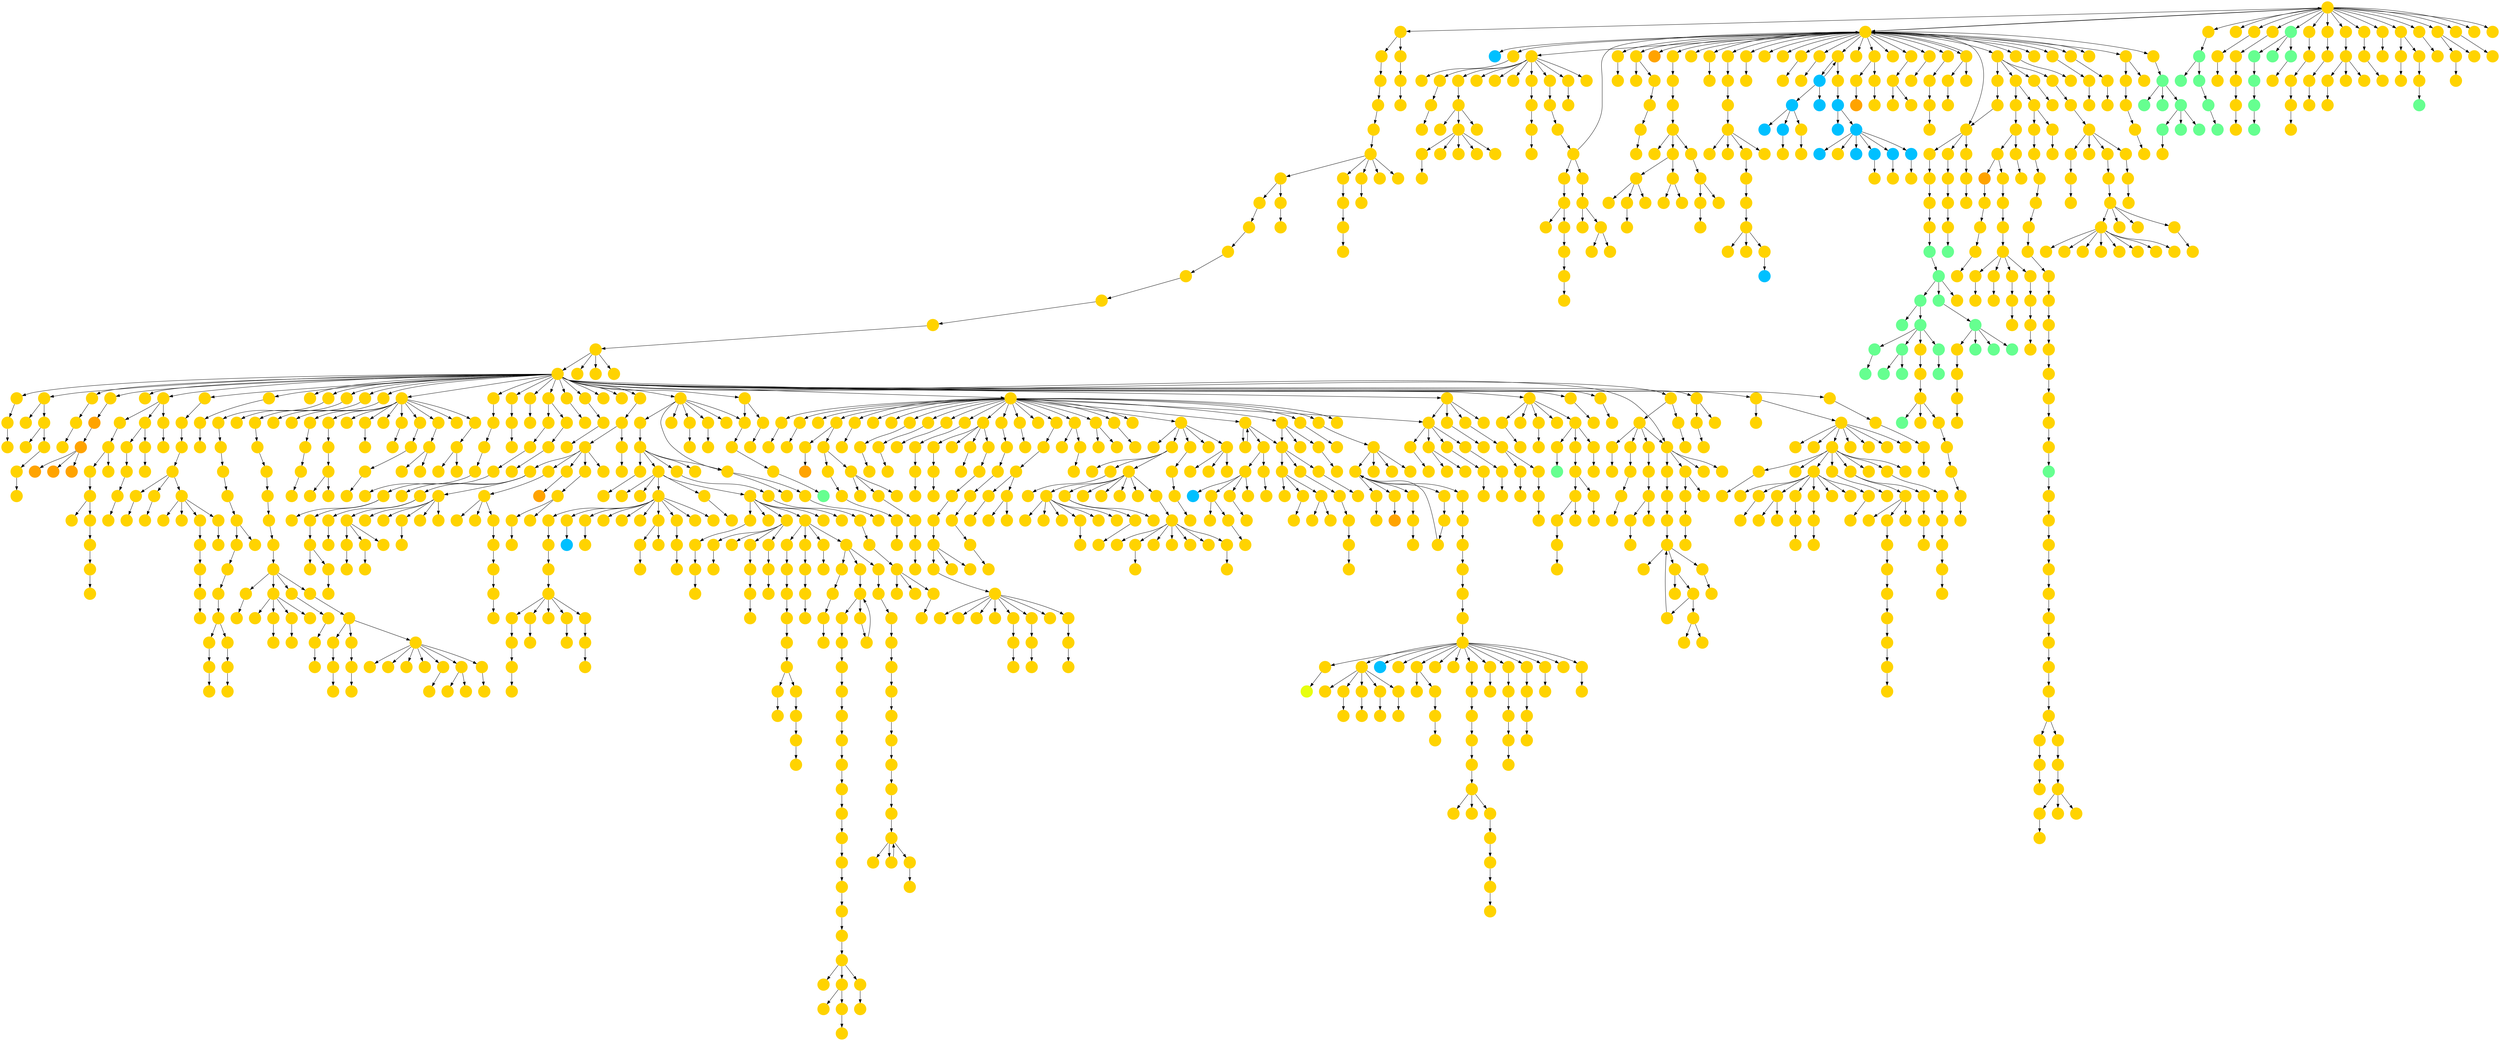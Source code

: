 digraph{
0 [tooltip = "Q", penwidth = 0, style = filled, fillcolor = "#ffd300", shape = circle, label = ""]
1 [tooltip = "Q", penwidth = 0, style = filled, fillcolor = "#ffd300", shape = circle, label = ""]
2 [tooltip = "Q", penwidth = 0, style = filled, fillcolor = "#ffd300", shape = circle, label = ""]
3 [tooltip = "Q", penwidth = 0, style = filled, fillcolor = "#ffd300", shape = circle, label = ""]
4 [tooltip = "Q", penwidth = 0, style = filled, fillcolor = "#ffd300", shape = circle, label = ""]
5 [tooltip = "Q", penwidth = 0, style = filled, fillcolor = "#ffd300", shape = circle, label = ""]
6 [tooltip = "Q", penwidth = 0, style = filled, fillcolor = "#ffd300", shape = circle, label = ""]
7 [tooltip = "Q", penwidth = 0, style = filled, fillcolor = "#ffd300", shape = circle, label = ""]
8 [tooltip = "Q", penwidth = 0, style = filled, fillcolor = "#ffd300", shape = circle, label = ""]
9 [tooltip = "Q", penwidth = 0, style = filled, fillcolor = "#ffd300", shape = circle, label = ""]
10 [tooltip = "Q", penwidth = 0, style = filled, fillcolor = "#ffd300", shape = circle, label = ""]
11 [tooltip = "Q", penwidth = 0, style = filled, fillcolor = "#ffd300", shape = circle, label = ""]
12 [tooltip = "Q", penwidth = 0, style = filled, fillcolor = "#ffd300", shape = circle, label = ""]
13 [tooltip = "Q", penwidth = 0, style = filled, fillcolor = "#ffd300", shape = circle, label = ""]
14 [tooltip = "Q", penwidth = 0, style = filled, fillcolor = "#ffd300", shape = circle, label = ""]
15 [tooltip = "Q", penwidth = 0, style = filled, fillcolor = "#ffd300", shape = circle, label = ""]
16 [tooltip = "H", penwidth = 0, style = filled, fillcolor = "#00c0ff", shape = circle, label = ""]
17 [tooltip = "Q", penwidth = 0, style = filled, fillcolor = "#ffd300", shape = circle, label = ""]
18 [tooltip = "Q", penwidth = 0, style = filled, fillcolor = "#ffd300", shape = circle, label = ""]
19 [tooltip = "Q", penwidth = 0, style = filled, fillcolor = "#ffd300", shape = circle, label = ""]
20 [tooltip = "Q", penwidth = 0, style = filled, fillcolor = "#ffd300", shape = circle, label = ""]
21 [tooltip = "Q", penwidth = 0, style = filled, fillcolor = "#ffd300", shape = circle, label = ""]
22 [tooltip = "Q", penwidth = 0, style = filled, fillcolor = "#ffd300", shape = circle, label = ""]
23 [tooltip = "Q", penwidth = 0, style = filled, fillcolor = "#ffd300", shape = circle, label = ""]
24 [tooltip = "Q", penwidth = 0, style = filled, fillcolor = "#ffd300", shape = circle, label = ""]
25 [tooltip = "Q", penwidth = 0, style = filled, fillcolor = "#ffd300", shape = circle, label = ""]
26 [tooltip = "Q", penwidth = 0, style = filled, fillcolor = "#ffd300", shape = circle, label = ""]
27 [tooltip = "Q", penwidth = 0, style = filled, fillcolor = "#ffd300", shape = circle, label = ""]
28 [tooltip = "Q", penwidth = 0, style = filled, fillcolor = "#ffd300", shape = circle, label = ""]
29 [tooltip = "Q", penwidth = 0, style = filled, fillcolor = "#ffd300", shape = circle, label = ""]
30 [tooltip = "Q", penwidth = 0, style = filled, fillcolor = "#ffd300", shape = circle, label = ""]
31 [tooltip = "Q", penwidth = 0, style = filled, fillcolor = "#ffd300", shape = circle, label = ""]
32 [tooltip = "Q", penwidth = 0, style = filled, fillcolor = "#ffd300", shape = circle, label = ""]
33 [tooltip = "Q", penwidth = 0, style = filled, fillcolor = "#ffd300", shape = circle, label = ""]
34 [tooltip = "Q", penwidth = 0, style = filled, fillcolor = "#ffd300", shape = circle, label = ""]
35 [tooltip = "Q", penwidth = 0, style = filled, fillcolor = "#ffd300", shape = circle, label = ""]
36 [tooltip = "Q", penwidth = 0, style = filled, fillcolor = "#ffd300", shape = circle, label = ""]
37 [tooltip = "Q", penwidth = 0, style = filled, fillcolor = "#ffd300", shape = circle, label = ""]
38 [tooltip = "Q", penwidth = 0, style = filled, fillcolor = "#ffd300", shape = circle, label = ""]
39 [tooltip = "Q", penwidth = 0, style = filled, fillcolor = "#ffd300", shape = circle, label = ""]
40 [tooltip = "Q", penwidth = 0, style = filled, fillcolor = "#ffd300", shape = circle, label = ""]
41 [tooltip = "Q", penwidth = 0, style = filled, fillcolor = "#ffd300", shape = circle, label = ""]
42 [tooltip = "Q", penwidth = 0, style = filled, fillcolor = "#ffd300", shape = circle, label = ""]
43 [tooltip = "Q", penwidth = 0, style = filled, fillcolor = "#ffd300", shape = circle, label = ""]
44 [tooltip = "Q", penwidth = 0, style = filled, fillcolor = "#ffd300", shape = circle, label = ""]
45 [tooltip = "Q", penwidth = 0, style = filled, fillcolor = "#ffd300", shape = circle, label = ""]
46 [tooltip = "Q", penwidth = 0, style = filled, fillcolor = "#ffd300", shape = circle, label = ""]
47 [tooltip = "Q", penwidth = 0, style = filled, fillcolor = "#ffd300", shape = circle, label = ""]
48 [tooltip = "Q", penwidth = 0, style = filled, fillcolor = "#ffd300", shape = circle, label = ""]
49 [tooltip = "Q", penwidth = 0, style = filled, fillcolor = "#ffd300", shape = circle, label = ""]
50 [tooltip = "Q", penwidth = 0, style = filled, fillcolor = "#ffd300", shape = circle, label = ""]
51 [tooltip = "Q", penwidth = 0, style = filled, fillcolor = "#ffd300", shape = circle, label = ""]
52 [tooltip = "Q", penwidth = 0, style = filled, fillcolor = "#ffd300", shape = circle, label = ""]
53 [tooltip = "Q", penwidth = 0, style = filled, fillcolor = "#ffd300", shape = circle, label = ""]
54 [tooltip = "Q", penwidth = 0, style = filled, fillcolor = "#ffd300", shape = circle, label = ""]
55 [tooltip = "Q", penwidth = 0, style = filled, fillcolor = "#ffd300", shape = circle, label = ""]
56 [tooltip = "Q", penwidth = 0, style = filled, fillcolor = "#ffd300", shape = circle, label = ""]
57 [tooltip = "Q", penwidth = 0, style = filled, fillcolor = "#ffd300", shape = circle, label = ""]
58 [tooltip = "Q", penwidth = 0, style = filled, fillcolor = "#ffd300", shape = circle, label = ""]
59 [tooltip = "Q", penwidth = 0, style = filled, fillcolor = "#ffd300", shape = circle, label = ""]
60 [tooltip = "Q", penwidth = 0, style = filled, fillcolor = "#ffd300", shape = circle, label = ""]
61 [tooltip = "Q", penwidth = 0, style = filled, fillcolor = "#ffd300", shape = circle, label = ""]
62 [tooltip = "Q", penwidth = 0, style = filled, fillcolor = "#ffd300", shape = circle, label = ""]
63 [tooltip = "Q", penwidth = 0, style = filled, fillcolor = "#ffd300", shape = circle, label = ""]
64 [tooltip = "Q", penwidth = 0, style = filled, fillcolor = "#ffd300", shape = circle, label = ""]
65 [tooltip = "Q", penwidth = 0, style = filled, fillcolor = "#ffd300", shape = circle, label = ""]
66 [tooltip = "Q", penwidth = 0, style = filled, fillcolor = "#ffd300", shape = circle, label = ""]
67 [tooltip = "Q", penwidth = 0, style = filled, fillcolor = "#ffd300", shape = circle, label = ""]
68 [tooltip = "Q", penwidth = 0, style = filled, fillcolor = "#ffd300", shape = circle, label = ""]
69 [tooltip = "Q", penwidth = 0, style = filled, fillcolor = "#ffd300", shape = circle, label = ""]
70 [tooltip = "Q", penwidth = 0, style = filled, fillcolor = "#ffd300", shape = circle, label = ""]
71 [tooltip = "Q", penwidth = 0, style = filled, fillcolor = "#ffd300", shape = circle, label = ""]
72 [tooltip = "Q", penwidth = 0, style = filled, fillcolor = "#ffd300", shape = circle, label = ""]
73 [tooltip = "Q", penwidth = 0, style = filled, fillcolor = "#ffd300", shape = circle, label = ""]
74 [tooltip = "Q", penwidth = 0, style = filled, fillcolor = "#ffd300", shape = circle, label = ""]
75 [tooltip = "Q", penwidth = 0, style = filled, fillcolor = "#ffd300", shape = circle, label = ""]
76 [tooltip = "Q", penwidth = 0, style = filled, fillcolor = "#ffd300", shape = circle, label = ""]
77 [tooltip = "Q", penwidth = 0, style = filled, fillcolor = "#ffd300", shape = circle, label = ""]
78 [tooltip = "Q", penwidth = 0, style = filled, fillcolor = "#ffd300", shape = circle, label = ""]
79 [tooltip = "Q", penwidth = 0, style = filled, fillcolor = "#ffd300", shape = circle, label = ""]
80 [tooltip = "Q", penwidth = 0, style = filled, fillcolor = "#ffd300", shape = circle, label = ""]
81 [tooltip = "Q", penwidth = 0, style = filled, fillcolor = "#ffd300", shape = circle, label = ""]
82 [tooltip = "Q", penwidth = 0, style = filled, fillcolor = "#ffd300", shape = circle, label = ""]
83 [tooltip = "Q", penwidth = 0, style = filled, fillcolor = "#ffd300", shape = circle, label = ""]
84 [tooltip = "Q", penwidth = 0, style = filled, fillcolor = "#ffd300", shape = circle, label = ""]
85 [tooltip = "Q", penwidth = 0, style = filled, fillcolor = "#ffd300", shape = circle, label = ""]
86 [tooltip = "Q", penwidth = 0, style = filled, fillcolor = "#ffd300", shape = circle, label = ""]
87 [tooltip = "Q", penwidth = 0, style = filled, fillcolor = "#ffd300", shape = circle, label = ""]
88 [tooltip = "Q", penwidth = 0, style = filled, fillcolor = "#ffd300", shape = circle, label = ""]
89 [tooltip = "Q", penwidth = 0, style = filled, fillcolor = "#ffd300", shape = circle, label = ""]
90 [tooltip = "Q", penwidth = 0, style = filled, fillcolor = "#ffd300", shape = circle, label = ""]
91 [tooltip = "Q", penwidth = 0, style = filled, fillcolor = "#ffd300", shape = circle, label = ""]
92 [tooltip = "Q", penwidth = 0, style = filled, fillcolor = "#ffd300", shape = circle, label = ""]
93 [tooltip = "Q", penwidth = 0, style = filled, fillcolor = "#ffd300", shape = circle, label = ""]
94 [tooltip = "Q", penwidth = 0, style = filled, fillcolor = "#ffd300", shape = circle, label = ""]
95 [tooltip = "Q", penwidth = 0, style = filled, fillcolor = "#ffd300", shape = circle, label = ""]
96 [tooltip = "Q", penwidth = 0, style = filled, fillcolor = "#ffd300", shape = circle, label = ""]
97 [tooltip = "Q", penwidth = 0, style = filled, fillcolor = "#ffd300", shape = circle, label = ""]
98 [tooltip = "Q", penwidth = 0, style = filled, fillcolor = "#ffd300", shape = circle, label = ""]
99 [tooltip = "Q", penwidth = 0, style = filled, fillcolor = "#ffd300", shape = circle, label = ""]
100 [tooltip = "Q", penwidth = 0, style = filled, fillcolor = "#ffd300", shape = circle, label = ""]
101 [tooltip = "H", penwidth = 0, style = filled, fillcolor = "#00c0ff", shape = circle, label = ""]
102 [tooltip = "Q", penwidth = 0, style = filled, fillcolor = "#ffd300", shape = circle, label = ""]
103 [tooltip = "Q", penwidth = 0, style = filled, fillcolor = "#ffd300", shape = circle, label = ""]
104 [tooltip = "Q", penwidth = 0, style = filled, fillcolor = "#ffd300", shape = circle, label = ""]
105 [tooltip = "Q", penwidth = 0, style = filled, fillcolor = "#ffd300", shape = circle, label = ""]
106 [tooltip = "Q", penwidth = 0, style = filled, fillcolor = "#ffd300", shape = circle, label = ""]
107 [tooltip = "L", penwidth = 0, style = filled, fillcolor = "#66ff90", shape = circle, label = ""]
108 [tooltip = "Q", penwidth = 0, style = filled, fillcolor = "#ffd300", shape = circle, label = ""]
109 [tooltip = "Q", penwidth = 0, style = filled, fillcolor = "#ffd300", shape = circle, label = ""]
110 [tooltip = "Q", penwidth = 0, style = filled, fillcolor = "#ffd300", shape = circle, label = ""]
111 [tooltip = "Q", penwidth = 0, style = filled, fillcolor = "#ffd300", shape = circle, label = ""]
112 [tooltip = "Q", penwidth = 0, style = filled, fillcolor = "#ffd300", shape = circle, label = ""]
113 [tooltip = "Q", penwidth = 0, style = filled, fillcolor = "#ffd300", shape = circle, label = ""]
114 [tooltip = "Q", penwidth = 0, style = filled, fillcolor = "#ffd300", shape = circle, label = ""]
115 [tooltip = "Q", penwidth = 0, style = filled, fillcolor = "#ffd300", shape = circle, label = ""]
116 [tooltip = "Q", penwidth = 0, style = filled, fillcolor = "#ffd300", shape = circle, label = ""]
117 [tooltip = "Q", penwidth = 0, style = filled, fillcolor = "#ffd300", shape = circle, label = ""]
118 [tooltip = "Q", penwidth = 0, style = filled, fillcolor = "#ffd300", shape = circle, label = ""]
119 [tooltip = "Q", penwidth = 0, style = filled, fillcolor = "#ffd300", shape = circle, label = ""]
120 [tooltip = "Q", penwidth = 0, style = filled, fillcolor = "#ffd300", shape = circle, label = ""]
121 [tooltip = "Q", penwidth = 0, style = filled, fillcolor = "#ffd300", shape = circle, label = ""]
122 [tooltip = "Q", penwidth = 0, style = filled, fillcolor = "#ffd300", shape = circle, label = ""]
123 [tooltip = "Q", penwidth = 0, style = filled, fillcolor = "#ffd300", shape = circle, label = ""]
124 [tooltip = "Q", penwidth = 0, style = filled, fillcolor = "#ffd300", shape = circle, label = ""]
125 [tooltip = "Q", penwidth = 0, style = filled, fillcolor = "#ffd300", shape = circle, label = ""]
126 [tooltip = "Q", penwidth = 0, style = filled, fillcolor = "#ffd300", shape = circle, label = ""]
127 [tooltip = "Q", penwidth = 0, style = filled, fillcolor = "#ffd300", shape = circle, label = ""]
128 [tooltip = "Q", penwidth = 0, style = filled, fillcolor = "#ffd300", shape = circle, label = ""]
129 [tooltip = "Q", penwidth = 0, style = filled, fillcolor = "#ffd300", shape = circle, label = ""]
130 [tooltip = "Q", penwidth = 0, style = filled, fillcolor = "#ffd300", shape = circle, label = ""]
131 [tooltip = "Q", penwidth = 0, style = filled, fillcolor = "#ffd300", shape = circle, label = ""]
132 [tooltip = "Q", penwidth = 0, style = filled, fillcolor = "#ffd300", shape = circle, label = ""]
133 [tooltip = "Q", penwidth = 0, style = filled, fillcolor = "#ffd300", shape = circle, label = ""]
134 [tooltip = "Q", penwidth = 0, style = filled, fillcolor = "#ffd300", shape = circle, label = ""]
135 [tooltip = "Q", penwidth = 0, style = filled, fillcolor = "#ffd300", shape = circle, label = ""]
136 [tooltip = "Q", penwidth = 0, style = filled, fillcolor = "#ffd300", shape = circle, label = ""]
137 [tooltip = "Q", penwidth = 0, style = filled, fillcolor = "#ffd300", shape = circle, label = ""]
138 [tooltip = "Q", penwidth = 0, style = filled, fillcolor = "#ffd300", shape = circle, label = ""]
139 [tooltip = "Q", penwidth = 0, style = filled, fillcolor = "#ffd300", shape = circle, label = ""]
140 [tooltip = "Q", penwidth = 0, style = filled, fillcolor = "#ffd300", shape = circle, label = ""]
141 [tooltip = "Q", penwidth = 0, style = filled, fillcolor = "#ffd300", shape = circle, label = ""]
142 [tooltip = "Q", penwidth = 0, style = filled, fillcolor = "#ffd300", shape = circle, label = ""]
143 [tooltip = "Q", penwidth = 0, style = filled, fillcolor = "#ffd300", shape = circle, label = ""]
144 [tooltip = "Q", penwidth = 0, style = filled, fillcolor = "#ffd300", shape = circle, label = ""]
145 [tooltip = "Q", penwidth = 0, style = filled, fillcolor = "#ffd300", shape = circle, label = ""]
146 [tooltip = "R", penwidth = 0, style = filled, fillcolor = "#ffa300", shape = circle, label = ""]
147 [tooltip = "P", penwidth = 0, style = filled, fillcolor = "#e7ff0f", shape = circle, label = ""]
148 [tooltip = "Q", penwidth = 0, style = filled, fillcolor = "#ffd300", shape = circle, label = ""]
149 [tooltip = "Q", penwidth = 0, style = filled, fillcolor = "#ffd300", shape = circle, label = ""]
150 [tooltip = "Q", penwidth = 0, style = filled, fillcolor = "#ffd300", shape = circle, label = ""]
151 [tooltip = "Q", penwidth = 0, style = filled, fillcolor = "#ffd300", shape = circle, label = ""]
152 [tooltip = "Q", penwidth = 0, style = filled, fillcolor = "#ffd300", shape = circle, label = ""]
153 [tooltip = "Q", penwidth = 0, style = filled, fillcolor = "#ffd300", shape = circle, label = ""]
154 [tooltip = "Q", penwidth = 0, style = filled, fillcolor = "#ffd300", shape = circle, label = ""]
155 [tooltip = "Q", penwidth = 0, style = filled, fillcolor = "#ffd300", shape = circle, label = ""]
156 [tooltip = "Q", penwidth = 0, style = filled, fillcolor = "#ffd300", shape = circle, label = ""]
157 [tooltip = "Q", penwidth = 0, style = filled, fillcolor = "#ffd300", shape = circle, label = ""]
158 [tooltip = "Q", penwidth = 0, style = filled, fillcolor = "#ffd300", shape = circle, label = ""]
159 [tooltip = "Q", penwidth = 0, style = filled, fillcolor = "#ffd300", shape = circle, label = ""]
160 [tooltip = "Q", penwidth = 0, style = filled, fillcolor = "#ffd300", shape = circle, label = ""]
161 [tooltip = "Q", penwidth = 0, style = filled, fillcolor = "#ffd300", shape = circle, label = ""]
162 [tooltip = "Q", penwidth = 0, style = filled, fillcolor = "#ffd300", shape = circle, label = ""]
163 [tooltip = "Q", penwidth = 0, style = filled, fillcolor = "#ffd300", shape = circle, label = ""]
164 [tooltip = "Q", penwidth = 0, style = filled, fillcolor = "#ffd300", shape = circle, label = ""]
165 [tooltip = "Q", penwidth = 0, style = filled, fillcolor = "#ffd300", shape = circle, label = ""]
166 [tooltip = "Q", penwidth = 0, style = filled, fillcolor = "#ffd300", shape = circle, label = ""]
167 [tooltip = "Q", penwidth = 0, style = filled, fillcolor = "#ffd300", shape = circle, label = ""]
168 [tooltip = "Q", penwidth = 0, style = filled, fillcolor = "#ffd300", shape = circle, label = ""]
169 [tooltip = "Q", penwidth = 0, style = filled, fillcolor = "#ffd300", shape = circle, label = ""]
170 [tooltip = "Q", penwidth = 0, style = filled, fillcolor = "#ffd300", shape = circle, label = ""]
171 [tooltip = "Q", penwidth = 0, style = filled, fillcolor = "#ffd300", shape = circle, label = ""]
172 [tooltip = "Q", penwidth = 0, style = filled, fillcolor = "#ffd300", shape = circle, label = ""]
173 [tooltip = "Q", penwidth = 0, style = filled, fillcolor = "#ffd300", shape = circle, label = ""]
174 [tooltip = "Q", penwidth = 0, style = filled, fillcolor = "#ffd300", shape = circle, label = ""]
175 [tooltip = "Q", penwidth = 0, style = filled, fillcolor = "#ffd300", shape = circle, label = ""]
176 [tooltip = "Q", penwidth = 0, style = filled, fillcolor = "#ffd300", shape = circle, label = ""]
177 [tooltip = "Q", penwidth = 0, style = filled, fillcolor = "#ffd300", shape = circle, label = ""]
178 [tooltip = "Q", penwidth = 0, style = filled, fillcolor = "#ffd300", shape = circle, label = ""]
179 [tooltip = "Q", penwidth = 0, style = filled, fillcolor = "#ffd300", shape = circle, label = ""]
180 [tooltip = "Q", penwidth = 0, style = filled, fillcolor = "#ffd300", shape = circle, label = ""]
181 [tooltip = "Q", penwidth = 0, style = filled, fillcolor = "#ffd300", shape = circle, label = ""]
182 [tooltip = "Q", penwidth = 0, style = filled, fillcolor = "#ffd300", shape = circle, label = ""]
183 [tooltip = "Q", penwidth = 0, style = filled, fillcolor = "#ffd300", shape = circle, label = ""]
184 [tooltip = "Q", penwidth = 0, style = filled, fillcolor = "#ffd300", shape = circle, label = ""]
185 [tooltip = "Q", penwidth = 0, style = filled, fillcolor = "#ffd300", shape = circle, label = ""]
186 [tooltip = "Q", penwidth = 0, style = filled, fillcolor = "#ffd300", shape = circle, label = ""]
187 [tooltip = "Q", penwidth = 0, style = filled, fillcolor = "#ffd300", shape = circle, label = ""]
188 [tooltip = "Q", penwidth = 0, style = filled, fillcolor = "#ffd300", shape = circle, label = ""]
189 [tooltip = "Q", penwidth = 0, style = filled, fillcolor = "#ffd300", shape = circle, label = ""]
190 [tooltip = "R", penwidth = 0, style = filled, fillcolor = "#ffa300", shape = circle, label = ""]
191 [tooltip = "Q", penwidth = 0, style = filled, fillcolor = "#ffd300", shape = circle, label = ""]
192 [tooltip = "Q", penwidth = 0, style = filled, fillcolor = "#ffd300", shape = circle, label = ""]
193 [tooltip = "Q", penwidth = 0, style = filled, fillcolor = "#ffd300", shape = circle, label = ""]
194 [tooltip = "Q", penwidth = 0, style = filled, fillcolor = "#ffd300", shape = circle, label = ""]
195 [tooltip = "Q", penwidth = 0, style = filled, fillcolor = "#ffd300", shape = circle, label = ""]
196 [tooltip = "Q", penwidth = 0, style = filled, fillcolor = "#ffd300", shape = circle, label = ""]
197 [tooltip = "Q", penwidth = 0, style = filled, fillcolor = "#ffd300", shape = circle, label = ""]
198 [tooltip = "Q", penwidth = 0, style = filled, fillcolor = "#ffd300", shape = circle, label = ""]
199 [tooltip = "Q", penwidth = 0, style = filled, fillcolor = "#ffd300", shape = circle, label = ""]
200 [tooltip = "Q", penwidth = 0, style = filled, fillcolor = "#ffd300", shape = circle, label = ""]
201 [tooltip = "Q", penwidth = 0, style = filled, fillcolor = "#ffd300", shape = circle, label = ""]
202 [tooltip = "Q", penwidth = 0, style = filled, fillcolor = "#ffd300", shape = circle, label = ""]
203 [tooltip = "Q", penwidth = 0, style = filled, fillcolor = "#ffd300", shape = circle, label = ""]
204 [tooltip = "Q", penwidth = 0, style = filled, fillcolor = "#ffd300", shape = circle, label = ""]
205 [tooltip = "Q", penwidth = 0, style = filled, fillcolor = "#ffd300", shape = circle, label = ""]
206 [tooltip = "Q", penwidth = 0, style = filled, fillcolor = "#ffd300", shape = circle, label = ""]
207 [tooltip = "Q", penwidth = 0, style = filled, fillcolor = "#ffd300", shape = circle, label = ""]
208 [tooltip = "Q", penwidth = 0, style = filled, fillcolor = "#ffd300", shape = circle, label = ""]
209 [tooltip = "Q", penwidth = 0, style = filled, fillcolor = "#ffd300", shape = circle, label = ""]
210 [tooltip = "Q", penwidth = 0, style = filled, fillcolor = "#ffd300", shape = circle, label = ""]
211 [tooltip = "Q", penwidth = 0, style = filled, fillcolor = "#ffd300", shape = circle, label = ""]
212 [tooltip = "Q", penwidth = 0, style = filled, fillcolor = "#ffd300", shape = circle, label = ""]
213 [tooltip = "Q", penwidth = 0, style = filled, fillcolor = "#ffd300", shape = circle, label = ""]
214 [tooltip = "Q", penwidth = 0, style = filled, fillcolor = "#ffd300", shape = circle, label = ""]
215 [tooltip = "Q", penwidth = 0, style = filled, fillcolor = "#ffd300", shape = circle, label = ""]
216 [tooltip = "Q", penwidth = 0, style = filled, fillcolor = "#ffd300", shape = circle, label = ""]
217 [tooltip = "Q", penwidth = 0, style = filled, fillcolor = "#ffd300", shape = circle, label = ""]
218 [tooltip = "Q", penwidth = 0, style = filled, fillcolor = "#ffd300", shape = circle, label = ""]
219 [tooltip = "Q", penwidth = 0, style = filled, fillcolor = "#ffd300", shape = circle, label = ""]
220 [tooltip = "Q", penwidth = 0, style = filled, fillcolor = "#ffd300", shape = circle, label = ""]
221 [tooltip = "Q", penwidth = 0, style = filled, fillcolor = "#ffd300", shape = circle, label = ""]
222 [tooltip = "Q", penwidth = 0, style = filled, fillcolor = "#ffd300", shape = circle, label = ""]
223 [tooltip = "Q", penwidth = 0, style = filled, fillcolor = "#ffd300", shape = circle, label = ""]
224 [tooltip = "Q", penwidth = 0, style = filled, fillcolor = "#ffd300", shape = circle, label = ""]
225 [tooltip = "Q", penwidth = 0, style = filled, fillcolor = "#ffd300", shape = circle, label = ""]
226 [tooltip = "Q", penwidth = 0, style = filled, fillcolor = "#ffd300", shape = circle, label = ""]
227 [tooltip = "Q", penwidth = 0, style = filled, fillcolor = "#ffd300", shape = circle, label = ""]
228 [tooltip = "Q", penwidth = 0, style = filled, fillcolor = "#ffd300", shape = circle, label = ""]
229 [tooltip = "Q", penwidth = 0, style = filled, fillcolor = "#ffd300", shape = circle, label = ""]
230 [tooltip = "Q", penwidth = 0, style = filled, fillcolor = "#ffd300", shape = circle, label = ""]
231 [tooltip = "Q", penwidth = 0, style = filled, fillcolor = "#ffd300", shape = circle, label = ""]
232 [tooltip = "Q", penwidth = 0, style = filled, fillcolor = "#ffd300", shape = circle, label = ""]
233 [tooltip = "Q", penwidth = 0, style = filled, fillcolor = "#ffd300", shape = circle, label = ""]
234 [tooltip = "Q", penwidth = 0, style = filled, fillcolor = "#ffd300", shape = circle, label = ""]
235 [tooltip = "Q", penwidth = 0, style = filled, fillcolor = "#ffd300", shape = circle, label = ""]
236 [tooltip = "Q", penwidth = 0, style = filled, fillcolor = "#ffd300", shape = circle, label = ""]
237 [tooltip = "Q", penwidth = 0, style = filled, fillcolor = "#ffd300", shape = circle, label = ""]
238 [tooltip = "Q", penwidth = 0, style = filled, fillcolor = "#ffd300", shape = circle, label = ""]
239 [tooltip = "Q", penwidth = 0, style = filled, fillcolor = "#ffd300", shape = circle, label = ""]
240 [tooltip = "Q", penwidth = 0, style = filled, fillcolor = "#ffd300", shape = circle, label = ""]
241 [tooltip = "Q", penwidth = 0, style = filled, fillcolor = "#ffd300", shape = circle, label = ""]
242 [tooltip = "Q", penwidth = 0, style = filled, fillcolor = "#ffd300", shape = circle, label = ""]
243 [tooltip = "Q", penwidth = 0, style = filled, fillcolor = "#ffd300", shape = circle, label = ""]
244 [tooltip = "Q", penwidth = 0, style = filled, fillcolor = "#ffd300", shape = circle, label = ""]
245 [tooltip = "Q", penwidth = 0, style = filled, fillcolor = "#ffd300", shape = circle, label = ""]
246 [tooltip = "Q", penwidth = 0, style = filled, fillcolor = "#ffd300", shape = circle, label = ""]
247 [tooltip = "Q", penwidth = 0, style = filled, fillcolor = "#ffd300", shape = circle, label = ""]
248 [tooltip = "Q", penwidth = 0, style = filled, fillcolor = "#ffd300", shape = circle, label = ""]
249 [tooltip = "Q", penwidth = 0, style = filled, fillcolor = "#ffd300", shape = circle, label = ""]
250 [tooltip = "Q", penwidth = 0, style = filled, fillcolor = "#ffd300", shape = circle, label = ""]
251 [tooltip = "Q", penwidth = 0, style = filled, fillcolor = "#ffd300", shape = circle, label = ""]
252 [tooltip = "Q", penwidth = 0, style = filled, fillcolor = "#ffd300", shape = circle, label = ""]
253 [tooltip = "Q", penwidth = 0, style = filled, fillcolor = "#ffd300", shape = circle, label = ""]
254 [tooltip = "Q", penwidth = 0, style = filled, fillcolor = "#ffd300", shape = circle, label = ""]
255 [tooltip = "Q", penwidth = 0, style = filled, fillcolor = "#ffd300", shape = circle, label = ""]
256 [tooltip = "Q", penwidth = 0, style = filled, fillcolor = "#ffd300", shape = circle, label = ""]
257 [tooltip = "Q", penwidth = 0, style = filled, fillcolor = "#ffd300", shape = circle, label = ""]
258 [tooltip = "Q", penwidth = 0, style = filled, fillcolor = "#ffd300", shape = circle, label = ""]
259 [tooltip = "Q", penwidth = 0, style = filled, fillcolor = "#ffd300", shape = circle, label = ""]
260 [tooltip = "Q", penwidth = 0, style = filled, fillcolor = "#ffd300", shape = circle, label = ""]
261 [tooltip = "Q", penwidth = 0, style = filled, fillcolor = "#ffd300", shape = circle, label = ""]
262 [tooltip = "Q", penwidth = 0, style = filled, fillcolor = "#ffd300", shape = circle, label = ""]
263 [tooltip = "Q", penwidth = 0, style = filled, fillcolor = "#ffd300", shape = circle, label = ""]
264 [tooltip = "Q", penwidth = 0, style = filled, fillcolor = "#ffd300", shape = circle, label = ""]
265 [tooltip = "Q", penwidth = 0, style = filled, fillcolor = "#ffd300", shape = circle, label = ""]
266 [tooltip = "Q", penwidth = 0, style = filled, fillcolor = "#ffd300", shape = circle, label = ""]
267 [tooltip = "Q", penwidth = 0, style = filled, fillcolor = "#ffd300", shape = circle, label = ""]
268 [tooltip = "Q", penwidth = 0, style = filled, fillcolor = "#ffd300", shape = circle, label = ""]
269 [tooltip = "Q", penwidth = 0, style = filled, fillcolor = "#ffd300", shape = circle, label = ""]
270 [tooltip = "Q", penwidth = 0, style = filled, fillcolor = "#ffd300", shape = circle, label = ""]
271 [tooltip = "Q", penwidth = 0, style = filled, fillcolor = "#ffd300", shape = circle, label = ""]
272 [tooltip = "Q", penwidth = 0, style = filled, fillcolor = "#ffd300", shape = circle, label = ""]
273 [tooltip = "Q", penwidth = 0, style = filled, fillcolor = "#ffd300", shape = circle, label = ""]
274 [tooltip = "Q", penwidth = 0, style = filled, fillcolor = "#ffd300", shape = circle, label = ""]
275 [tooltip = "Q", penwidth = 0, style = filled, fillcolor = "#ffd300", shape = circle, label = ""]
276 [tooltip = "Q", penwidth = 0, style = filled, fillcolor = "#ffd300", shape = circle, label = ""]
277 [tooltip = "Q", penwidth = 0, style = filled, fillcolor = "#ffd300", shape = circle, label = ""]
278 [tooltip = "Q", penwidth = 0, style = filled, fillcolor = "#ffd300", shape = circle, label = ""]
279 [tooltip = "Q", penwidth = 0, style = filled, fillcolor = "#ffd300", shape = circle, label = ""]
280 [tooltip = "Q", penwidth = 0, style = filled, fillcolor = "#ffd300", shape = circle, label = ""]
281 [tooltip = "Q", penwidth = 0, style = filled, fillcolor = "#ffd300", shape = circle, label = ""]
282 [tooltip = "Q", penwidth = 0, style = filled, fillcolor = "#ffd300", shape = circle, label = ""]
283 [tooltip = "Q", penwidth = 0, style = filled, fillcolor = "#ffd300", shape = circle, label = ""]
284 [tooltip = "Q", penwidth = 0, style = filled, fillcolor = "#ffd300", shape = circle, label = ""]
285 [tooltip = "Q", penwidth = 0, style = filled, fillcolor = "#ffd300", shape = circle, label = ""]
286 [tooltip = "Q", penwidth = 0, style = filled, fillcolor = "#ffd300", shape = circle, label = ""]
287 [tooltip = "Q", penwidth = 0, style = filled, fillcolor = "#ffd300", shape = circle, label = ""]
288 [tooltip = "R", penwidth = 0, style = filled, fillcolor = "#ffa300", shape = circle, label = ""]
289 [tooltip = "Q", penwidth = 0, style = filled, fillcolor = "#ffd300", shape = circle, label = ""]
290 [tooltip = "Q", penwidth = 0, style = filled, fillcolor = "#ffd300", shape = circle, label = ""]
291 [tooltip = "Q", penwidth = 0, style = filled, fillcolor = "#ffd300", shape = circle, label = ""]
292 [tooltip = "Q", penwidth = 0, style = filled, fillcolor = "#ffd300", shape = circle, label = ""]
293 [tooltip = "Q", penwidth = 0, style = filled, fillcolor = "#ffd300", shape = circle, label = ""]
294 [tooltip = "Q", penwidth = 0, style = filled, fillcolor = "#ffd300", shape = circle, label = ""]
295 [tooltip = "Q", penwidth = 0, style = filled, fillcolor = "#ffd300", shape = circle, label = ""]
296 [tooltip = "Q", penwidth = 0, style = filled, fillcolor = "#ffd300", shape = circle, label = ""]
297 [tooltip = "Q", penwidth = 0, style = filled, fillcolor = "#ffd300", shape = circle, label = ""]
298 [tooltip = "Q", penwidth = 0, style = filled, fillcolor = "#ffd300", shape = circle, label = ""]
299 [tooltip = "Q", penwidth = 0, style = filled, fillcolor = "#ffd300", shape = circle, label = ""]
300 [tooltip = "Q", penwidth = 0, style = filled, fillcolor = "#ffd300", shape = circle, label = ""]
301 [tooltip = "Q", penwidth = 0, style = filled, fillcolor = "#ffd300", shape = circle, label = ""]
302 [tooltip = "Q", penwidth = 0, style = filled, fillcolor = "#ffd300", shape = circle, label = ""]
303 [tooltip = "Q", penwidth = 0, style = filled, fillcolor = "#ffd300", shape = circle, label = ""]
304 [tooltip = "Q", penwidth = 0, style = filled, fillcolor = "#ffd300", shape = circle, label = ""]
305 [tooltip = "Q", penwidth = 0, style = filled, fillcolor = "#ffd300", shape = circle, label = ""]
306 [tooltip = "Q", penwidth = 0, style = filled, fillcolor = "#ffd300", shape = circle, label = ""]
307 [tooltip = "Q", penwidth = 0, style = filled, fillcolor = "#ffd300", shape = circle, label = ""]
308 [tooltip = "Q", penwidth = 0, style = filled, fillcolor = "#ffd300", shape = circle, label = ""]
309 [tooltip = "Q", penwidth = 0, style = filled, fillcolor = "#ffd300", shape = circle, label = ""]
310 [tooltip = "Q", penwidth = 0, style = filled, fillcolor = "#ffd300", shape = circle, label = ""]
311 [tooltip = "Q", penwidth = 0, style = filled, fillcolor = "#ffd300", shape = circle, label = ""]
312 [tooltip = "Q", penwidth = 0, style = filled, fillcolor = "#ffd300", shape = circle, label = ""]
313 [tooltip = "Q", penwidth = 0, style = filled, fillcolor = "#ffd300", shape = circle, label = ""]
314 [tooltip = "Q", penwidth = 0, style = filled, fillcolor = "#ffd300", shape = circle, label = ""]
315 [tooltip = "Q", penwidth = 0, style = filled, fillcolor = "#ffd300", shape = circle, label = ""]
316 [tooltip = "Q", penwidth = 0, style = filled, fillcolor = "#ffd300", shape = circle, label = ""]
317 [tooltip = "Q", penwidth = 0, style = filled, fillcolor = "#ffd300", shape = circle, label = ""]
318 [tooltip = "Q", penwidth = 0, style = filled, fillcolor = "#ffd300", shape = circle, label = ""]
319 [tooltip = "Q", penwidth = 0, style = filled, fillcolor = "#ffd300", shape = circle, label = ""]
320 [tooltip = "Q", penwidth = 0, style = filled, fillcolor = "#ffd300", shape = circle, label = ""]
321 [tooltip = "Q", penwidth = 0, style = filled, fillcolor = "#ffd300", shape = circle, label = ""]
322 [tooltip = "Q", penwidth = 0, style = filled, fillcolor = "#ffd300", shape = circle, label = ""]
323 [tooltip = "Q", penwidth = 0, style = filled, fillcolor = "#ffd300", shape = circle, label = ""]
324 [tooltip = "Q", penwidth = 0, style = filled, fillcolor = "#ffd300", shape = circle, label = ""]
325 [tooltip = "Q", penwidth = 0, style = filled, fillcolor = "#ffd300", shape = circle, label = ""]
326 [tooltip = "Q", penwidth = 0, style = filled, fillcolor = "#ffd300", shape = circle, label = ""]
327 [tooltip = "Q", penwidth = 0, style = filled, fillcolor = "#ffd300", shape = circle, label = ""]
328 [tooltip = "Q", penwidth = 0, style = filled, fillcolor = "#ffd300", shape = circle, label = ""]
329 [tooltip = "Q", penwidth = 0, style = filled, fillcolor = "#ffd300", shape = circle, label = ""]
330 [tooltip = "Q", penwidth = 0, style = filled, fillcolor = "#ffd300", shape = circle, label = ""]
331 [tooltip = "Q", penwidth = 0, style = filled, fillcolor = "#ffd300", shape = circle, label = ""]
332 [tooltip = "Q", penwidth = 0, style = filled, fillcolor = "#ffd300", shape = circle, label = ""]
333 [tooltip = "Q", penwidth = 0, style = filled, fillcolor = "#ffd300", shape = circle, label = ""]
334 [tooltip = "Q", penwidth = 0, style = filled, fillcolor = "#ffd300", shape = circle, label = ""]
335 [tooltip = "Q", penwidth = 0, style = filled, fillcolor = "#ffd300", shape = circle, label = ""]
336 [tooltip = "Q", penwidth = 0, style = filled, fillcolor = "#ffd300", shape = circle, label = ""]
337 [tooltip = "Q", penwidth = 0, style = filled, fillcolor = "#ffd300", shape = circle, label = ""]
338 [tooltip = "Q", penwidth = 0, style = filled, fillcolor = "#ffd300", shape = circle, label = ""]
339 [tooltip = "Q", penwidth = 0, style = filled, fillcolor = "#ffd300", shape = circle, label = ""]
340 [tooltip = "Q", penwidth = 0, style = filled, fillcolor = "#ffd300", shape = circle, label = ""]
341 [tooltip = "Q", penwidth = 0, style = filled, fillcolor = "#ffd300", shape = circle, label = ""]
342 [tooltip = "Q", penwidth = 0, style = filled, fillcolor = "#ffd300", shape = circle, label = ""]
343 [tooltip = "Q", penwidth = 0, style = filled, fillcolor = "#ffd300", shape = circle, label = ""]
344 [tooltip = "Q", penwidth = 0, style = filled, fillcolor = "#ffd300", shape = circle, label = ""]
345 [tooltip = "L", penwidth = 0, style = filled, fillcolor = "#66ff90", shape = circle, label = ""]
346 [tooltip = "H", penwidth = 0, style = filled, fillcolor = "#00c0ff", shape = circle, label = ""]
347 [tooltip = "Q", penwidth = 0, style = filled, fillcolor = "#ffd300", shape = circle, label = ""]
348 [tooltip = "Q", penwidth = 0, style = filled, fillcolor = "#ffd300", shape = circle, label = ""]
349 [tooltip = "Q", penwidth = 0, style = filled, fillcolor = "#ffd300", shape = circle, label = ""]
350 [tooltip = "Q", penwidth = 0, style = filled, fillcolor = "#ffd300", shape = circle, label = ""]
351 [tooltip = "Q", penwidth = 0, style = filled, fillcolor = "#ffd300", shape = circle, label = ""]
352 [tooltip = "Q", penwidth = 0, style = filled, fillcolor = "#ffd300", shape = circle, label = ""]
353 [tooltip = "Q", penwidth = 0, style = filled, fillcolor = "#ffd300", shape = circle, label = ""]
354 [tooltip = "Q", penwidth = 0, style = filled, fillcolor = "#ffd300", shape = circle, label = ""]
355 [tooltip = "Q", penwidth = 0, style = filled, fillcolor = "#ffd300", shape = circle, label = ""]
356 [tooltip = "Q", penwidth = 0, style = filled, fillcolor = "#ffd300", shape = circle, label = ""]
357 [tooltip = "Q", penwidth = 0, style = filled, fillcolor = "#ffd300", shape = circle, label = ""]
358 [tooltip = "Q", penwidth = 0, style = filled, fillcolor = "#ffd300", shape = circle, label = ""]
359 [tooltip = "Q", penwidth = 0, style = filled, fillcolor = "#ffd300", shape = circle, label = ""]
360 [tooltip = "Q", penwidth = 0, style = filled, fillcolor = "#ffd300", shape = circle, label = ""]
361 [tooltip = "Q", penwidth = 0, style = filled, fillcolor = "#ffd300", shape = circle, label = ""]
362 [tooltip = "Q", penwidth = 0, style = filled, fillcolor = "#ffd300", shape = circle, label = ""]
363 [tooltip = "Q", penwidth = 0, style = filled, fillcolor = "#ffd300", shape = circle, label = ""]
364 [tooltip = "Q", penwidth = 0, style = filled, fillcolor = "#ffd300", shape = circle, label = ""]
365 [tooltip = "Q", penwidth = 0, style = filled, fillcolor = "#ffd300", shape = circle, label = ""]
366 [tooltip = "Q", penwidth = 0, style = filled, fillcolor = "#ffd300", shape = circle, label = ""]
367 [tooltip = "Q", penwidth = 0, style = filled, fillcolor = "#ffd300", shape = circle, label = ""]
368 [tooltip = "Q", penwidth = 0, style = filled, fillcolor = "#ffd300", shape = circle, label = ""]
369 [tooltip = "Q", penwidth = 0, style = filled, fillcolor = "#ffd300", shape = circle, label = ""]
370 [tooltip = "Q", penwidth = 0, style = filled, fillcolor = "#ffd300", shape = circle, label = ""]
371 [tooltip = "Q", penwidth = 0, style = filled, fillcolor = "#ffd300", shape = circle, label = ""]
372 [tooltip = "Q", penwidth = 0, style = filled, fillcolor = "#ffd300", shape = circle, label = ""]
373 [tooltip = "Q", penwidth = 0, style = filled, fillcolor = "#ffd300", shape = circle, label = ""]
374 [tooltip = "Q", penwidth = 0, style = filled, fillcolor = "#ffd300", shape = circle, label = ""]
375 [tooltip = "Q", penwidth = 0, style = filled, fillcolor = "#ffd300", shape = circle, label = ""]
376 [tooltip = "Q", penwidth = 0, style = filled, fillcolor = "#ffd300", shape = circle, label = ""]
377 [tooltip = "Q", penwidth = 0, style = filled, fillcolor = "#ffd300", shape = circle, label = ""]
378 [tooltip = "Q", penwidth = 0, style = filled, fillcolor = "#ffd300", shape = circle, label = ""]
379 [tooltip = "Q", penwidth = 0, style = filled, fillcolor = "#ffd300", shape = circle, label = ""]
380 [tooltip = "Q", penwidth = 0, style = filled, fillcolor = "#ffd300", shape = circle, label = ""]
381 [tooltip = "Q", penwidth = 0, style = filled, fillcolor = "#ffd300", shape = circle, label = ""]
382 [tooltip = "Q", penwidth = 0, style = filled, fillcolor = "#ffd300", shape = circle, label = ""]
383 [tooltip = "Q", penwidth = 0, style = filled, fillcolor = "#ffd300", shape = circle, label = ""]
384 [tooltip = "Q", penwidth = 0, style = filled, fillcolor = "#ffd300", shape = circle, label = ""]
385 [tooltip = "Q", penwidth = 0, style = filled, fillcolor = "#ffd300", shape = circle, label = ""]
386 [tooltip = "R", penwidth = 0, style = filled, fillcolor = "#ffa300", shape = circle, label = ""]
387 [tooltip = "Q", penwidth = 0, style = filled, fillcolor = "#ffd300", shape = circle, label = ""]
388 [tooltip = "Q", penwidth = 0, style = filled, fillcolor = "#ffd300", shape = circle, label = ""]
389 [tooltip = "Q", penwidth = 0, style = filled, fillcolor = "#ffd300", shape = circle, label = ""]
390 [tooltip = "Q", penwidth = 0, style = filled, fillcolor = "#ffd300", shape = circle, label = ""]
391 [tooltip = "Q", penwidth = 0, style = filled, fillcolor = "#ffd300", shape = circle, label = ""]
392 [tooltip = "Q", penwidth = 0, style = filled, fillcolor = "#ffd300", shape = circle, label = ""]
393 [tooltip = "Q", penwidth = 0, style = filled, fillcolor = "#ffd300", shape = circle, label = ""]
394 [tooltip = "R", penwidth = 0, style = filled, fillcolor = "#ffa300", shape = circle, label = ""]
395 [tooltip = "Q", penwidth = 0, style = filled, fillcolor = "#ffd300", shape = circle, label = ""]
396 [tooltip = "Q", penwidth = 0, style = filled, fillcolor = "#ffd300", shape = circle, label = ""]
397 [tooltip = "Q", penwidth = 0, style = filled, fillcolor = "#ffd300", shape = circle, label = ""]
398 [tooltip = "Q", penwidth = 0, style = filled, fillcolor = "#ffd300", shape = circle, label = ""]
399 [tooltip = "Q", penwidth = 0, style = filled, fillcolor = "#ffd300", shape = circle, label = ""]
400 [tooltip = "Q", penwidth = 0, style = filled, fillcolor = "#ffd300", shape = circle, label = ""]
401 [tooltip = "Q", penwidth = 0, style = filled, fillcolor = "#ffd300", shape = circle, label = ""]
402 [tooltip = "Q", penwidth = 0, style = filled, fillcolor = "#ffd300", shape = circle, label = ""]
403 [tooltip = "Q", penwidth = 0, style = filled, fillcolor = "#ffd300", shape = circle, label = ""]
404 [tooltip = "Q", penwidth = 0, style = filled, fillcolor = "#ffd300", shape = circle, label = ""]
405 [tooltip = "Q", penwidth = 0, style = filled, fillcolor = "#ffd300", shape = circle, label = ""]
406 [tooltip = "Q", penwidth = 0, style = filled, fillcolor = "#ffd300", shape = circle, label = ""]
407 [tooltip = "Q", penwidth = 0, style = filled, fillcolor = "#ffd300", shape = circle, label = ""]
408 [tooltip = "Q", penwidth = 0, style = filled, fillcolor = "#ffd300", shape = circle, label = ""]
409 [tooltip = "Q", penwidth = 0, style = filled, fillcolor = "#ffd300", shape = circle, label = ""]
410 [tooltip = "R", penwidth = 0, style = filled, fillcolor = "#ffa300", shape = circle, label = ""]
411 [tooltip = "Q", penwidth = 0, style = filled, fillcolor = "#ffd300", shape = circle, label = ""]
412 [tooltip = "Q", penwidth = 0, style = filled, fillcolor = "#ffd300", shape = circle, label = ""]
413 [tooltip = "Q", penwidth = 0, style = filled, fillcolor = "#ffd300", shape = circle, label = ""]
414 [tooltip = "Q", penwidth = 0, style = filled, fillcolor = "#ffd300", shape = circle, label = ""]
415 [tooltip = "Q", penwidth = 0, style = filled, fillcolor = "#ffd300", shape = circle, label = ""]
416 [tooltip = "Q", penwidth = 0, style = filled, fillcolor = "#ffd300", shape = circle, label = ""]
417 [tooltip = "Q", penwidth = 0, style = filled, fillcolor = "#ffd300", shape = circle, label = ""]
418 [tooltip = "Q", penwidth = 0, style = filled, fillcolor = "#ffd300", shape = circle, label = ""]
419 [tooltip = "Q", penwidth = 0, style = filled, fillcolor = "#ffd300", shape = circle, label = ""]
420 [tooltip = "Q", penwidth = 0, style = filled, fillcolor = "#ffd300", shape = circle, label = ""]
421 [tooltip = "Q", penwidth = 0, style = filled, fillcolor = "#ffd300", shape = circle, label = ""]
422 [tooltip = "R", penwidth = 0, style = filled, fillcolor = "#ffa300", shape = circle, label = ""]
423 [tooltip = "Q", penwidth = 0, style = filled, fillcolor = "#ffd300", shape = circle, label = ""]
424 [tooltip = "Q", penwidth = 0, style = filled, fillcolor = "#ffd300", shape = circle, label = ""]
425 [tooltip = "Q", penwidth = 0, style = filled, fillcolor = "#ffd300", shape = circle, label = ""]
426 [tooltip = "Q", penwidth = 0, style = filled, fillcolor = "#ffd300", shape = circle, label = ""]
427 [tooltip = "Q", penwidth = 0, style = filled, fillcolor = "#ffd300", shape = circle, label = ""]
428 [tooltip = "Q", penwidth = 0, style = filled, fillcolor = "#ffd300", shape = circle, label = ""]
429 [tooltip = "Q", penwidth = 0, style = filled, fillcolor = "#ffd300", shape = circle, label = ""]
430 [tooltip = "Q", penwidth = 0, style = filled, fillcolor = "#ffd300", shape = circle, label = ""]
431 [tooltip = "Q", penwidth = 0, style = filled, fillcolor = "#ffd300", shape = circle, label = ""]
432 [tooltip = "Q", penwidth = 0, style = filled, fillcolor = "#ffd300", shape = circle, label = ""]
433 [tooltip = "Q", penwidth = 0, style = filled, fillcolor = "#ffd300", shape = circle, label = ""]
434 [tooltip = "Q", penwidth = 0, style = filled, fillcolor = "#ffd300", shape = circle, label = ""]
435 [tooltip = "Q", penwidth = 0, style = filled, fillcolor = "#ffd300", shape = circle, label = ""]
436 [tooltip = "Q", penwidth = 0, style = filled, fillcolor = "#ffd300", shape = circle, label = ""]
437 [tooltip = "Q", penwidth = 0, style = filled, fillcolor = "#ffd300", shape = circle, label = ""]
438 [tooltip = "Q", penwidth = 0, style = filled, fillcolor = "#ffd300", shape = circle, label = ""]
439 [tooltip = "Q", penwidth = 0, style = filled, fillcolor = "#ffd300", shape = circle, label = ""]
440 [tooltip = "Q", penwidth = 0, style = filled, fillcolor = "#ffd300", shape = circle, label = ""]
441 [tooltip = "Q", penwidth = 0, style = filled, fillcolor = "#ffd300", shape = circle, label = ""]
442 [tooltip = "Q", penwidth = 0, style = filled, fillcolor = "#ffd300", shape = circle, label = ""]
443 [tooltip = "Q", penwidth = 0, style = filled, fillcolor = "#ffd300", shape = circle, label = ""]
444 [tooltip = "Q", penwidth = 0, style = filled, fillcolor = "#ffd300", shape = circle, label = ""]
445 [tooltip = "Q", penwidth = 0, style = filled, fillcolor = "#ffd300", shape = circle, label = ""]
446 [tooltip = "Q", penwidth = 0, style = filled, fillcolor = "#ffd300", shape = circle, label = ""]
447 [tooltip = "Q", penwidth = 0, style = filled, fillcolor = "#ffd300", shape = circle, label = ""]
448 [tooltip = "Q", penwidth = 0, style = filled, fillcolor = "#ffd300", shape = circle, label = ""]
449 [tooltip = "Q", penwidth = 0, style = filled, fillcolor = "#ffd300", shape = circle, label = ""]
450 [tooltip = "Q", penwidth = 0, style = filled, fillcolor = "#ffd300", shape = circle, label = ""]
451 [tooltip = "Q", penwidth = 0, style = filled, fillcolor = "#ffd300", shape = circle, label = ""]
452 [tooltip = "Q", penwidth = 0, style = filled, fillcolor = "#ffd300", shape = circle, label = ""]
453 [tooltip = "Q", penwidth = 0, style = filled, fillcolor = "#ffd300", shape = circle, label = ""]
454 [tooltip = "Q", penwidth = 0, style = filled, fillcolor = "#ffd300", shape = circle, label = ""]
455 [tooltip = "Q", penwidth = 0, style = filled, fillcolor = "#ffd300", shape = circle, label = ""]
456 [tooltip = "Q", penwidth = 0, style = filled, fillcolor = "#ffd300", shape = circle, label = ""]
457 [tooltip = "Q", penwidth = 0, style = filled, fillcolor = "#ffd300", shape = circle, label = ""]
458 [tooltip = "Q", penwidth = 0, style = filled, fillcolor = "#ffd300", shape = circle, label = ""]
459 [tooltip = "Q", penwidth = 0, style = filled, fillcolor = "#ffd300", shape = circle, label = ""]
460 [tooltip = "Q", penwidth = 0, style = filled, fillcolor = "#ffd300", shape = circle, label = ""]
461 [tooltip = "Q", penwidth = 0, style = filled, fillcolor = "#ffd300", shape = circle, label = ""]
462 [tooltip = "Q", penwidth = 0, style = filled, fillcolor = "#ffd300", shape = circle, label = ""]
463 [tooltip = "Q", penwidth = 0, style = filled, fillcolor = "#ffd300", shape = circle, label = ""]
464 [tooltip = "Q", penwidth = 0, style = filled, fillcolor = "#ffd300", shape = circle, label = ""]
465 [tooltip = "Q", penwidth = 0, style = filled, fillcolor = "#ffd300", shape = circle, label = ""]
466 [tooltip = "Q", penwidth = 0, style = filled, fillcolor = "#ffd300", shape = circle, label = ""]
467 [tooltip = "Q", penwidth = 0, style = filled, fillcolor = "#ffd300", shape = circle, label = ""]
468 [tooltip = "Q", penwidth = 0, style = filled, fillcolor = "#ffd300", shape = circle, label = ""]
469 [tooltip = "Q", penwidth = 0, style = filled, fillcolor = "#ffd300", shape = circle, label = ""]
470 [tooltip = "Q", penwidth = 0, style = filled, fillcolor = "#ffd300", shape = circle, label = ""]
471 [tooltip = "Q", penwidth = 0, style = filled, fillcolor = "#ffd300", shape = circle, label = ""]
472 [tooltip = "Q", penwidth = 0, style = filled, fillcolor = "#ffd300", shape = circle, label = ""]
473 [tooltip = "Q", penwidth = 0, style = filled, fillcolor = "#ffd300", shape = circle, label = ""]
474 [tooltip = "Q", penwidth = 0, style = filled, fillcolor = "#ffd300", shape = circle, label = ""]
475 [tooltip = "Q", penwidth = 0, style = filled, fillcolor = "#ffd300", shape = circle, label = ""]
476 [tooltip = "Q", penwidth = 0, style = filled, fillcolor = "#ffd300", shape = circle, label = ""]
477 [tooltip = "Q", penwidth = 0, style = filled, fillcolor = "#ffd300", shape = circle, label = ""]
478 [tooltip = "Q", penwidth = 0, style = filled, fillcolor = "#ffd300", shape = circle, label = ""]
479 [tooltip = "Q", penwidth = 0, style = filled, fillcolor = "#ffd300", shape = circle, label = ""]
480 [tooltip = "Q", penwidth = 0, style = filled, fillcolor = "#ffd300", shape = circle, label = ""]
481 [tooltip = "Q", penwidth = 0, style = filled, fillcolor = "#ffd300", shape = circle, label = ""]
482 [tooltip = "Q", penwidth = 0, style = filled, fillcolor = "#ffd300", shape = circle, label = ""]
483 [tooltip = "Q", penwidth = 0, style = filled, fillcolor = "#ffd300", shape = circle, label = ""]
484 [tooltip = "Q", penwidth = 0, style = filled, fillcolor = "#ffd300", shape = circle, label = ""]
485 [tooltip = "Q", penwidth = 0, style = filled, fillcolor = "#ffd300", shape = circle, label = ""]
486 [tooltip = "Q", penwidth = 0, style = filled, fillcolor = "#ffd300", shape = circle, label = ""]
487 [tooltip = "Q", penwidth = 0, style = filled, fillcolor = "#ffd300", shape = circle, label = ""]
488 [tooltip = "Q", penwidth = 0, style = filled, fillcolor = "#ffd300", shape = circle, label = ""]
489 [tooltip = "Q", penwidth = 0, style = filled, fillcolor = "#ffd300", shape = circle, label = ""]
490 [tooltip = "Q", penwidth = 0, style = filled, fillcolor = "#ffd300", shape = circle, label = ""]
491 [tooltip = "Q", penwidth = 0, style = filled, fillcolor = "#ffd300", shape = circle, label = ""]
492 [tooltip = "Q", penwidth = 0, style = filled, fillcolor = "#ffd300", shape = circle, label = ""]
493 [tooltip = "Q", penwidth = 0, style = filled, fillcolor = "#ffd300", shape = circle, label = ""]
494 [tooltip = "Q", penwidth = 0, style = filled, fillcolor = "#ffd300", shape = circle, label = ""]
495 [tooltip = "Q", penwidth = 0, style = filled, fillcolor = "#ffd300", shape = circle, label = ""]
496 [tooltip = "Q", penwidth = 0, style = filled, fillcolor = "#ffd300", shape = circle, label = ""]
497 [tooltip = "Q", penwidth = 0, style = filled, fillcolor = "#ffd300", shape = circle, label = ""]
498 [tooltip = "Q", penwidth = 0, style = filled, fillcolor = "#ffd300", shape = circle, label = ""]
499 [tooltip = "Q", penwidth = 0, style = filled, fillcolor = "#ffd300", shape = circle, label = ""]
500 [tooltip = "Q", penwidth = 0, style = filled, fillcolor = "#ffd300", shape = circle, label = ""]
501 [tooltip = "Q", penwidth = 0, style = filled, fillcolor = "#ffd300", shape = circle, label = ""]
502 [tooltip = "Q", penwidth = 0, style = filled, fillcolor = "#ffd300", shape = circle, label = ""]
503 [tooltip = "Q", penwidth = 0, style = filled, fillcolor = "#ffd300", shape = circle, label = ""]
504 [tooltip = "Q", penwidth = 0, style = filled, fillcolor = "#ffd300", shape = circle, label = ""]
505 [tooltip = "Q", penwidth = 0, style = filled, fillcolor = "#ffd300", shape = circle, label = ""]
506 [tooltip = "Q", penwidth = 0, style = filled, fillcolor = "#ffd300", shape = circle, label = ""]
507 [tooltip = "Q", penwidth = 0, style = filled, fillcolor = "#ffd300", shape = circle, label = ""]
508 [tooltip = "Q", penwidth = 0, style = filled, fillcolor = "#ffd300", shape = circle, label = ""]
509 [tooltip = "Q", penwidth = 0, style = filled, fillcolor = "#ffd300", shape = circle, label = ""]
510 [tooltip = "Q", penwidth = 0, style = filled, fillcolor = "#ffd300", shape = circle, label = ""]
511 [tooltip = "Q", penwidth = 0, style = filled, fillcolor = "#ffd300", shape = circle, label = ""]
512 [tooltip = "Q", penwidth = 0, style = filled, fillcolor = "#ffd300", shape = circle, label = ""]
513 [tooltip = "Q", penwidth = 0, style = filled, fillcolor = "#ffd300", shape = circle, label = ""]
514 [tooltip = "Q", penwidth = 0, style = filled, fillcolor = "#ffd300", shape = circle, label = ""]
515 [tooltip = "Q", penwidth = 0, style = filled, fillcolor = "#ffd300", shape = circle, label = ""]
516 [tooltip = "Q", penwidth = 0, style = filled, fillcolor = "#ffd300", shape = circle, label = ""]
517 [tooltip = "Q", penwidth = 0, style = filled, fillcolor = "#ffd300", shape = circle, label = ""]
518 [tooltip = "Q", penwidth = 0, style = filled, fillcolor = "#ffd300", shape = circle, label = ""]
519 [tooltip = "Q", penwidth = 0, style = filled, fillcolor = "#ffd300", shape = circle, label = ""]
520 [tooltip = "Q", penwidth = 0, style = filled, fillcolor = "#ffd300", shape = circle, label = ""]
521 [tooltip = "Q", penwidth = 0, style = filled, fillcolor = "#ffd300", shape = circle, label = ""]
522 [tooltip = "Q", penwidth = 0, style = filled, fillcolor = "#ffd300", shape = circle, label = ""]
523 [tooltip = "Q", penwidth = 0, style = filled, fillcolor = "#ffd300", shape = circle, label = ""]
524 [tooltip = "Q", penwidth = 0, style = filled, fillcolor = "#ffd300", shape = circle, label = ""]
525 [tooltip = "Q", penwidth = 0, style = filled, fillcolor = "#ffd300", shape = circle, label = ""]
526 [tooltip = "Q", penwidth = 0, style = filled, fillcolor = "#ffd300", shape = circle, label = ""]
527 [tooltip = "Q", penwidth = 0, style = filled, fillcolor = "#ffd300", shape = circle, label = ""]
528 [tooltip = "Q", penwidth = 0, style = filled, fillcolor = "#ffd300", shape = circle, label = ""]
529 [tooltip = "Q", penwidth = 0, style = filled, fillcolor = "#ffd300", shape = circle, label = ""]
530 [tooltip = "Q", penwidth = 0, style = filled, fillcolor = "#ffd300", shape = circle, label = ""]
531 [tooltip = "Q", penwidth = 0, style = filled, fillcolor = "#ffd300", shape = circle, label = ""]
532 [tooltip = "Q", penwidth = 0, style = filled, fillcolor = "#ffd300", shape = circle, label = ""]
533 [tooltip = "Q", penwidth = 0, style = filled, fillcolor = "#ffd300", shape = circle, label = ""]
534 [tooltip = "Q", penwidth = 0, style = filled, fillcolor = "#ffd300", shape = circle, label = ""]
535 [tooltip = "Q", penwidth = 0, style = filled, fillcolor = "#ffd300", shape = circle, label = ""]
536 [tooltip = "Q", penwidth = 0, style = filled, fillcolor = "#ffd300", shape = circle, label = ""]
537 [tooltip = "Q", penwidth = 0, style = filled, fillcolor = "#ffd300", shape = circle, label = ""]
538 [tooltip = "Q", penwidth = 0, style = filled, fillcolor = "#ffd300", shape = circle, label = ""]
539 [tooltip = "Q", penwidth = 0, style = filled, fillcolor = "#ffd300", shape = circle, label = ""]
540 [tooltip = "Q", penwidth = 0, style = filled, fillcolor = "#ffd300", shape = circle, label = ""]
541 [tooltip = "Q", penwidth = 0, style = filled, fillcolor = "#ffd300", shape = circle, label = ""]
542 [tooltip = "Q", penwidth = 0, style = filled, fillcolor = "#ffd300", shape = circle, label = ""]
543 [tooltip = "Q", penwidth = 0, style = filled, fillcolor = "#ffd300", shape = circle, label = ""]
544 [tooltip = "Q", penwidth = 0, style = filled, fillcolor = "#ffd300", shape = circle, label = ""]
545 [tooltip = "Q", penwidth = 0, style = filled, fillcolor = "#ffd300", shape = circle, label = ""]
546 [tooltip = "Q", penwidth = 0, style = filled, fillcolor = "#ffd300", shape = circle, label = ""]
547 [tooltip = "Q", penwidth = 0, style = filled, fillcolor = "#ffd300", shape = circle, label = ""]
548 [tooltip = "Q", penwidth = 0, style = filled, fillcolor = "#ffd300", shape = circle, label = ""]
549 [tooltip = "Q", penwidth = 0, style = filled, fillcolor = "#ffd300", shape = circle, label = ""]
550 [tooltip = "Q", penwidth = 0, style = filled, fillcolor = "#ffd300", shape = circle, label = ""]
551 [tooltip = "Q", penwidth = 0, style = filled, fillcolor = "#ffd300", shape = circle, label = ""]
552 [tooltip = "Q", penwidth = 0, style = filled, fillcolor = "#ffd300", shape = circle, label = ""]
553 [tooltip = "Q", penwidth = 0, style = filled, fillcolor = "#ffd300", shape = circle, label = ""]
554 [tooltip = "Q", penwidth = 0, style = filled, fillcolor = "#ffd300", shape = circle, label = ""]
555 [tooltip = "Q", penwidth = 0, style = filled, fillcolor = "#ffd300", shape = circle, label = ""]
556 [tooltip = "Q", penwidth = 0, style = filled, fillcolor = "#ffd300", shape = circle, label = ""]
557 [tooltip = "Q", penwidth = 0, style = filled, fillcolor = "#ffd300", shape = circle, label = ""]
558 [tooltip = "Q", penwidth = 0, style = filled, fillcolor = "#ffd300", shape = circle, label = ""]
559 [tooltip = "Q", penwidth = 0, style = filled, fillcolor = "#ffd300", shape = circle, label = ""]
560 [tooltip = "Q", penwidth = 0, style = filled, fillcolor = "#ffd300", shape = circle, label = ""]
561 [tooltip = "Q", penwidth = 0, style = filled, fillcolor = "#ffd300", shape = circle, label = ""]
562 [tooltip = "Q", penwidth = 0, style = filled, fillcolor = "#ffd300", shape = circle, label = ""]
563 [tooltip = "Q", penwidth = 0, style = filled, fillcolor = "#ffd300", shape = circle, label = ""]
564 [tooltip = "Q", penwidth = 0, style = filled, fillcolor = "#ffd300", shape = circle, label = ""]
565 [tooltip = "Q", penwidth = 0, style = filled, fillcolor = "#ffd300", shape = circle, label = ""]
566 [tooltip = "Q", penwidth = 0, style = filled, fillcolor = "#ffd300", shape = circle, label = ""]
567 [tooltip = "Q", penwidth = 0, style = filled, fillcolor = "#ffd300", shape = circle, label = ""]
568 [tooltip = "Q", penwidth = 0, style = filled, fillcolor = "#ffd300", shape = circle, label = ""]
569 [tooltip = "Q", penwidth = 0, style = filled, fillcolor = "#ffd300", shape = circle, label = ""]
570 [tooltip = "Q", penwidth = 0, style = filled, fillcolor = "#ffd300", shape = circle, label = ""]
571 [tooltip = "Q", penwidth = 0, style = filled, fillcolor = "#ffd300", shape = circle, label = ""]
572 [tooltip = "Q", penwidth = 0, style = filled, fillcolor = "#ffd300", shape = circle, label = ""]
573 [tooltip = "Q", penwidth = 0, style = filled, fillcolor = "#ffd300", shape = circle, label = ""]
574 [tooltip = "Q", penwidth = 0, style = filled, fillcolor = "#ffd300", shape = circle, label = ""]
575 [tooltip = "Q", penwidth = 0, style = filled, fillcolor = "#ffd300", shape = circle, label = ""]
576 [tooltip = "Q", penwidth = 0, style = filled, fillcolor = "#ffd300", shape = circle, label = ""]
577 [tooltip = "Q", penwidth = 0, style = filled, fillcolor = "#ffd300", shape = circle, label = ""]
578 [tooltip = "Q", penwidth = 0, style = filled, fillcolor = "#ffd300", shape = circle, label = ""]
579 [tooltip = "Q", penwidth = 0, style = filled, fillcolor = "#ffd300", shape = circle, label = ""]
580 [tooltip = "Q", penwidth = 0, style = filled, fillcolor = "#ffd300", shape = circle, label = ""]
581 [tooltip = "Q", penwidth = 0, style = filled, fillcolor = "#ffd300", shape = circle, label = ""]
582 [tooltip = "Q", penwidth = 0, style = filled, fillcolor = "#ffd300", shape = circle, label = ""]
583 [tooltip = "Q", penwidth = 0, style = filled, fillcolor = "#ffd300", shape = circle, label = ""]
584 [tooltip = "Q", penwidth = 0, style = filled, fillcolor = "#ffd300", shape = circle, label = ""]
585 [tooltip = "Q", penwidth = 0, style = filled, fillcolor = "#ffd300", shape = circle, label = ""]
586 [tooltip = "Q", penwidth = 0, style = filled, fillcolor = "#ffd300", shape = circle, label = ""]
587 [tooltip = "Q", penwidth = 0, style = filled, fillcolor = "#ffd300", shape = circle, label = ""]
588 [tooltip = "Q", penwidth = 0, style = filled, fillcolor = "#ffd300", shape = circle, label = ""]
589 [tooltip = "Q", penwidth = 0, style = filled, fillcolor = "#ffd300", shape = circle, label = ""]
590 [tooltip = "Q", penwidth = 0, style = filled, fillcolor = "#ffd300", shape = circle, label = ""]
591 [tooltip = "Q", penwidth = 0, style = filled, fillcolor = "#ffd300", shape = circle, label = ""]
592 [tooltip = "Q", penwidth = 0, style = filled, fillcolor = "#ffd300", shape = circle, label = ""]
593 [tooltip = "Q", penwidth = 0, style = filled, fillcolor = "#ffd300", shape = circle, label = ""]
594 [tooltip = "Q", penwidth = 0, style = filled, fillcolor = "#ffd300", shape = circle, label = ""]
595 [tooltip = "Q", penwidth = 0, style = filled, fillcolor = "#ffd300", shape = circle, label = ""]
596 [tooltip = "Q", penwidth = 0, style = filled, fillcolor = "#ffd300", shape = circle, label = ""]
597 [tooltip = "Q", penwidth = 0, style = filled, fillcolor = "#ffd300", shape = circle, label = ""]
598 [tooltip = "Q", penwidth = 0, style = filled, fillcolor = "#ffd300", shape = circle, label = ""]
599 [tooltip = "Q", penwidth = 0, style = filled, fillcolor = "#ffd300", shape = circle, label = ""]
600 [tooltip = "Q", penwidth = 0, style = filled, fillcolor = "#ffd300", shape = circle, label = ""]
601 [tooltip = "Q", penwidth = 0, style = filled, fillcolor = "#ffd300", shape = circle, label = ""]
602 [tooltip = "Q", penwidth = 0, style = filled, fillcolor = "#ffd300", shape = circle, label = ""]
603 [tooltip = "Q", penwidth = 0, style = filled, fillcolor = "#ffd300", shape = circle, label = ""]
604 [tooltip = "Q", penwidth = 0, style = filled, fillcolor = "#ffd300", shape = circle, label = ""]
605 [tooltip = "Q", penwidth = 0, style = filled, fillcolor = "#ffd300", shape = circle, label = ""]
606 [tooltip = "Q", penwidth = 0, style = filled, fillcolor = "#ffd300", shape = circle, label = ""]
607 [tooltip = "Q", penwidth = 0, style = filled, fillcolor = "#ffd300", shape = circle, label = ""]
608 [tooltip = "Q", penwidth = 0, style = filled, fillcolor = "#ffd300", shape = circle, label = ""]
609 [tooltip = "Q", penwidth = 0, style = filled, fillcolor = "#ffd300", shape = circle, label = ""]
610 [tooltip = "Q", penwidth = 0, style = filled, fillcolor = "#ffd300", shape = circle, label = ""]
611 [tooltip = "Q", penwidth = 0, style = filled, fillcolor = "#ffd300", shape = circle, label = ""]
612 [tooltip = "Q", penwidth = 0, style = filled, fillcolor = "#ffd300", shape = circle, label = ""]
613 [tooltip = "Q", penwidth = 0, style = filled, fillcolor = "#ffd300", shape = circle, label = ""]
614 [tooltip = "Q", penwidth = 0, style = filled, fillcolor = "#ffd300", shape = circle, label = ""]
615 [tooltip = "Q", penwidth = 0, style = filled, fillcolor = "#ffd300", shape = circle, label = ""]
616 [tooltip = "Q", penwidth = 0, style = filled, fillcolor = "#ffd300", shape = circle, label = ""]
617 [tooltip = "Q", penwidth = 0, style = filled, fillcolor = "#ffd300", shape = circle, label = ""]
618 [tooltip = "Q", penwidth = 0, style = filled, fillcolor = "#ffd300", shape = circle, label = ""]
619 [tooltip = "Q", penwidth = 0, style = filled, fillcolor = "#ffd300", shape = circle, label = ""]
620 [tooltip = "Q", penwidth = 0, style = filled, fillcolor = "#ffd300", shape = circle, label = ""]
621 [tooltip = "Q", penwidth = 0, style = filled, fillcolor = "#ffd300", shape = circle, label = ""]
622 [tooltip = "Q", penwidth = 0, style = filled, fillcolor = "#ffd300", shape = circle, label = ""]
623 [tooltip = "Q", penwidth = 0, style = filled, fillcolor = "#ffd300", shape = circle, label = ""]
624 [tooltip = "Q", penwidth = 0, style = filled, fillcolor = "#ffd300", shape = circle, label = ""]
625 [tooltip = "Q", penwidth = 0, style = filled, fillcolor = "#ffd300", shape = circle, label = ""]
626 [tooltip = "Q", penwidth = 0, style = filled, fillcolor = "#ffd300", shape = circle, label = ""]
627 [tooltip = "Q", penwidth = 0, style = filled, fillcolor = "#ffd300", shape = circle, label = ""]
628 [tooltip = "Q", penwidth = 0, style = filled, fillcolor = "#ffd300", shape = circle, label = ""]
629 [tooltip = "Q", penwidth = 0, style = filled, fillcolor = "#ffd300", shape = circle, label = ""]
630 [tooltip = "Q", penwidth = 0, style = filled, fillcolor = "#ffd300", shape = circle, label = ""]
631 [tooltip = "Q", penwidth = 0, style = filled, fillcolor = "#ffd300", shape = circle, label = ""]
632 [tooltip = "Q", penwidth = 0, style = filled, fillcolor = "#ffd300", shape = circle, label = ""]
633 [tooltip = "Q", penwidth = 0, style = filled, fillcolor = "#ffd300", shape = circle, label = ""]
634 [tooltip = "Q", penwidth = 0, style = filled, fillcolor = "#ffd300", shape = circle, label = ""]
635 [tooltip = "Q", penwidth = 0, style = filled, fillcolor = "#ffd300", shape = circle, label = ""]
636 [tooltip = "Q", penwidth = 0, style = filled, fillcolor = "#ffd300", shape = circle, label = ""]
637 [tooltip = "Q", penwidth = 0, style = filled, fillcolor = "#ffd300", shape = circle, label = ""]
638 [tooltip = "Q", penwidth = 0, style = filled, fillcolor = "#ffd300", shape = circle, label = ""]
639 [tooltip = "Q", penwidth = 0, style = filled, fillcolor = "#ffd300", shape = circle, label = ""]
640 [tooltip = "Q", penwidth = 0, style = filled, fillcolor = "#ffd300", shape = circle, label = ""]
641 [tooltip = "Q", penwidth = 0, style = filled, fillcolor = "#ffd300", shape = circle, label = ""]
642 [tooltip = "Q", penwidth = 0, style = filled, fillcolor = "#ffd300", shape = circle, label = ""]
643 [tooltip = "Q", penwidth = 0, style = filled, fillcolor = "#ffd300", shape = circle, label = ""]
644 [tooltip = "Q", penwidth = 0, style = filled, fillcolor = "#ffd300", shape = circle, label = ""]
645 [tooltip = "Q", penwidth = 0, style = filled, fillcolor = "#ffd300", shape = circle, label = ""]
646 [tooltip = "Q", penwidth = 0, style = filled, fillcolor = "#ffd300", shape = circle, label = ""]
647 [tooltip = "Q", penwidth = 0, style = filled, fillcolor = "#ffd300", shape = circle, label = ""]
648 [tooltip = "Q", penwidth = 0, style = filled, fillcolor = "#ffd300", shape = circle, label = ""]
649 [tooltip = "Q", penwidth = 0, style = filled, fillcolor = "#ffd300", shape = circle, label = ""]
650 [tooltip = "Q", penwidth = 0, style = filled, fillcolor = "#ffd300", shape = circle, label = ""]
651 [tooltip = "Q", penwidth = 0, style = filled, fillcolor = "#ffd300", shape = circle, label = ""]
652 [tooltip = "Q", penwidth = 0, style = filled, fillcolor = "#ffd300", shape = circle, label = ""]
653 [tooltip = "Q", penwidth = 0, style = filled, fillcolor = "#ffd300", shape = circle, label = ""]
654 [tooltip = "Q", penwidth = 0, style = filled, fillcolor = "#ffd300", shape = circle, label = ""]
655 [tooltip = "Q", penwidth = 0, style = filled, fillcolor = "#ffd300", shape = circle, label = ""]
656 [tooltip = "Q", penwidth = 0, style = filled, fillcolor = "#ffd300", shape = circle, label = ""]
657 [tooltip = "Q", penwidth = 0, style = filled, fillcolor = "#ffd300", shape = circle, label = ""]
658 [tooltip = "Q", penwidth = 0, style = filled, fillcolor = "#ffd300", shape = circle, label = ""]
659 [tooltip = "Q", penwidth = 0, style = filled, fillcolor = "#ffd300", shape = circle, label = ""]
660 [tooltip = "Q", penwidth = 0, style = filled, fillcolor = "#ffd300", shape = circle, label = ""]
661 [tooltip = "Q", penwidth = 0, style = filled, fillcolor = "#ffd300", shape = circle, label = ""]
662 [tooltip = "Q", penwidth = 0, style = filled, fillcolor = "#ffd300", shape = circle, label = ""]
663 [tooltip = "Q", penwidth = 0, style = filled, fillcolor = "#ffd300", shape = circle, label = ""]
664 [tooltip = "Q", penwidth = 0, style = filled, fillcolor = "#ffd300", shape = circle, label = ""]
665 [tooltip = "Q", penwidth = 0, style = filled, fillcolor = "#ffd300", shape = circle, label = ""]
666 [tooltip = "Q", penwidth = 0, style = filled, fillcolor = "#ffd300", shape = circle, label = ""]
667 [tooltip = "Q", penwidth = 0, style = filled, fillcolor = "#ffd300", shape = circle, label = ""]
668 [tooltip = "Q", penwidth = 0, style = filled, fillcolor = "#ffd300", shape = circle, label = ""]
669 [tooltip = "Q", penwidth = 0, style = filled, fillcolor = "#ffd300", shape = circle, label = ""]
670 [tooltip = "Q", penwidth = 0, style = filled, fillcolor = "#ffd300", shape = circle, label = ""]
671 [tooltip = "Q", penwidth = 0, style = filled, fillcolor = "#ffd300", shape = circle, label = ""]
672 [tooltip = "Q", penwidth = 0, style = filled, fillcolor = "#ffd300", shape = circle, label = ""]
673 [tooltip = "Q", penwidth = 0, style = filled, fillcolor = "#ffd300", shape = circle, label = ""]
674 [tooltip = "Q", penwidth = 0, style = filled, fillcolor = "#ffd300", shape = circle, label = ""]
675 [tooltip = "Q", penwidth = 0, style = filled, fillcolor = "#ffd300", shape = circle, label = ""]
676 [tooltip = "Q", penwidth = 0, style = filled, fillcolor = "#ffd300", shape = circle, label = ""]
677 [tooltip = "Q", penwidth = 0, style = filled, fillcolor = "#ffd300", shape = circle, label = ""]
678 [tooltip = "Q", penwidth = 0, style = filled, fillcolor = "#ffd300", shape = circle, label = ""]
679 [tooltip = "Q", penwidth = 0, style = filled, fillcolor = "#ffd300", shape = circle, label = ""]
680 [tooltip = "Q", penwidth = 0, style = filled, fillcolor = "#ffd300", shape = circle, label = ""]
681 [tooltip = "Q", penwidth = 0, style = filled, fillcolor = "#ffd300", shape = circle, label = ""]
682 [tooltip = "Q", penwidth = 0, style = filled, fillcolor = "#ffd300", shape = circle, label = ""]
683 [tooltip = "Q", penwidth = 0, style = filled, fillcolor = "#ffd300", shape = circle, label = ""]
684 [tooltip = "Q", penwidth = 0, style = filled, fillcolor = "#ffd300", shape = circle, label = ""]
685 [tooltip = "Q", penwidth = 0, style = filled, fillcolor = "#ffd300", shape = circle, label = ""]
686 [tooltip = "Q", penwidth = 0, style = filled, fillcolor = "#ffd300", shape = circle, label = ""]
687 [tooltip = "Q", penwidth = 0, style = filled, fillcolor = "#ffd300", shape = circle, label = ""]
688 [tooltip = "Q", penwidth = 0, style = filled, fillcolor = "#ffd300", shape = circle, label = ""]
689 [tooltip = "Q", penwidth = 0, style = filled, fillcolor = "#ffd300", shape = circle, label = ""]
690 [tooltip = "Q", penwidth = 0, style = filled, fillcolor = "#ffd300", shape = circle, label = ""]
691 [tooltip = "Q", penwidth = 0, style = filled, fillcolor = "#ffd300", shape = circle, label = ""]
692 [tooltip = "Q", penwidth = 0, style = filled, fillcolor = "#ffd300", shape = circle, label = ""]
693 [tooltip = "Q", penwidth = 0, style = filled, fillcolor = "#ffd300", shape = circle, label = ""]
694 [tooltip = "Q", penwidth = 0, style = filled, fillcolor = "#ffd300", shape = circle, label = ""]
695 [tooltip = "Q", penwidth = 0, style = filled, fillcolor = "#ffd300", shape = circle, label = ""]
696 [tooltip = "Q", penwidth = 0, style = filled, fillcolor = "#ffd300", shape = circle, label = ""]
697 [tooltip = "Q", penwidth = 0, style = filled, fillcolor = "#ffd300", shape = circle, label = ""]
698 [tooltip = "Q", penwidth = 0, style = filled, fillcolor = "#ffd300", shape = circle, label = ""]
699 [tooltip = "Q", penwidth = 0, style = filled, fillcolor = "#ffd300", shape = circle, label = ""]
700 [tooltip = "Q", penwidth = 0, style = filled, fillcolor = "#ffd300", shape = circle, label = ""]
701 [tooltip = "Q", penwidth = 0, style = filled, fillcolor = "#ffd300", shape = circle, label = ""]
702 [tooltip = "Q", penwidth = 0, style = filled, fillcolor = "#ffd300", shape = circle, label = ""]
703 [tooltip = "Q", penwidth = 0, style = filled, fillcolor = "#ffd300", shape = circle, label = ""]
704 [tooltip = "Q", penwidth = 0, style = filled, fillcolor = "#ffd300", shape = circle, label = ""]
705 [tooltip = "Q", penwidth = 0, style = filled, fillcolor = "#ffd300", shape = circle, label = ""]
706 [tooltip = "Q", penwidth = 0, style = filled, fillcolor = "#ffd300", shape = circle, label = ""]
707 [tooltip = "Q", penwidth = 0, style = filled, fillcolor = "#ffd300", shape = circle, label = ""]
708 [tooltip = "Q", penwidth = 0, style = filled, fillcolor = "#ffd300", shape = circle, label = ""]
709 [tooltip = "Q", penwidth = 0, style = filled, fillcolor = "#ffd300", shape = circle, label = ""]
710 [tooltip = "Q", penwidth = 0, style = filled, fillcolor = "#ffd300", shape = circle, label = ""]
711 [tooltip = "Q", penwidth = 0, style = filled, fillcolor = "#ffd300", shape = circle, label = ""]
712 [tooltip = "Q", penwidth = 0, style = filled, fillcolor = "#ffd300", shape = circle, label = ""]
713 [tooltip = "Q", penwidth = 0, style = filled, fillcolor = "#ffd300", shape = circle, label = ""]
714 [tooltip = "Q", penwidth = 0, style = filled, fillcolor = "#ffd300", shape = circle, label = ""]
715 [tooltip = "Q", penwidth = 0, style = filled, fillcolor = "#ffd300", shape = circle, label = ""]
716 [tooltip = "Q", penwidth = 0, style = filled, fillcolor = "#ffd300", shape = circle, label = ""]
717 [tooltip = "Q", penwidth = 0, style = filled, fillcolor = "#ffd300", shape = circle, label = ""]
718 [tooltip = "Q", penwidth = 0, style = filled, fillcolor = "#ffd300", shape = circle, label = ""]
719 [tooltip = "Q", penwidth = 0, style = filled, fillcolor = "#ffd300", shape = circle, label = ""]
720 [tooltip = "Q", penwidth = 0, style = filled, fillcolor = "#ffd300", shape = circle, label = ""]
721 [tooltip = "Q", penwidth = 0, style = filled, fillcolor = "#ffd300", shape = circle, label = ""]
722 [tooltip = "Q", penwidth = 0, style = filled, fillcolor = "#ffd300", shape = circle, label = ""]
723 [tooltip = "Q", penwidth = 0, style = filled, fillcolor = "#ffd300", shape = circle, label = ""]
724 [tooltip = "Q", penwidth = 0, style = filled, fillcolor = "#ffd300", shape = circle, label = ""]
725 [tooltip = "Q", penwidth = 0, style = filled, fillcolor = "#ffd300", shape = circle, label = ""]
726 [tooltip = "Q", penwidth = 0, style = filled, fillcolor = "#ffd300", shape = circle, label = ""]
727 [tooltip = "Q", penwidth = 0, style = filled, fillcolor = "#ffd300", shape = circle, label = ""]
728 [tooltip = "Q", penwidth = 0, style = filled, fillcolor = "#ffd300", shape = circle, label = ""]
729 [tooltip = "Q", penwidth = 0, style = filled, fillcolor = "#ffd300", shape = circle, label = ""]
730 [tooltip = "Q", penwidth = 0, style = filled, fillcolor = "#ffd300", shape = circle, label = ""]
731 [tooltip = "Q", penwidth = 0, style = filled, fillcolor = "#ffd300", shape = circle, label = ""]
732 [tooltip = "Q", penwidth = 0, style = filled, fillcolor = "#ffd300", shape = circle, label = ""]
733 [tooltip = "Q", penwidth = 0, style = filled, fillcolor = "#ffd300", shape = circle, label = ""]
734 [tooltip = "Q", penwidth = 0, style = filled, fillcolor = "#ffd300", shape = circle, label = ""]
735 [tooltip = "Q", penwidth = 0, style = filled, fillcolor = "#ffd300", shape = circle, label = ""]
736 [tooltip = "Q", penwidth = 0, style = filled, fillcolor = "#ffd300", shape = circle, label = ""]
737 [tooltip = "Q", penwidth = 0, style = filled, fillcolor = "#ffd300", shape = circle, label = ""]
738 [tooltip = "Q", penwidth = 0, style = filled, fillcolor = "#ffd300", shape = circle, label = ""]
739 [tooltip = "Q", penwidth = 0, style = filled, fillcolor = "#ffd300", shape = circle, label = ""]
740 [tooltip = "Q", penwidth = 0, style = filled, fillcolor = "#ffd300", shape = circle, label = ""]
741 [tooltip = "Q", penwidth = 0, style = filled, fillcolor = "#ffd300", shape = circle, label = ""]
742 [tooltip = "Q", penwidth = 0, style = filled, fillcolor = "#ffd300", shape = circle, label = ""]
743 [tooltip = "Q", penwidth = 0, style = filled, fillcolor = "#ffd300", shape = circle, label = ""]
744 [tooltip = "Q", penwidth = 0, style = filled, fillcolor = "#ffd300", shape = circle, label = ""]
745 [tooltip = "Q", penwidth = 0, style = filled, fillcolor = "#ffd300", shape = circle, label = ""]
746 [tooltip = "Q", penwidth = 0, style = filled, fillcolor = "#ffd300", shape = circle, label = ""]
747 [tooltip = "Q", penwidth = 0, style = filled, fillcolor = "#ffd300", shape = circle, label = ""]
748 [tooltip = "Q", penwidth = 0, style = filled, fillcolor = "#ffd300", shape = circle, label = ""]
749 [tooltip = "Q", penwidth = 0, style = filled, fillcolor = "#ffd300", shape = circle, label = ""]
750 [tooltip = "Q", penwidth = 0, style = filled, fillcolor = "#ffd300", shape = circle, label = ""]
751 [tooltip = "Q", penwidth = 0, style = filled, fillcolor = "#ffd300", shape = circle, label = ""]
752 [tooltip = "Q", penwidth = 0, style = filled, fillcolor = "#ffd300", shape = circle, label = ""]
753 [tooltip = "Q", penwidth = 0, style = filled, fillcolor = "#ffd300", shape = circle, label = ""]
754 [tooltip = "Q", penwidth = 0, style = filled, fillcolor = "#ffd300", shape = circle, label = ""]
755 [tooltip = "Q", penwidth = 0, style = filled, fillcolor = "#ffd300", shape = circle, label = ""]
756 [tooltip = "Q", penwidth = 0, style = filled, fillcolor = "#ffd300", shape = circle, label = ""]
757 [tooltip = "Q", penwidth = 0, style = filled, fillcolor = "#ffd300", shape = circle, label = ""]
758 [tooltip = "Q", penwidth = 0, style = filled, fillcolor = "#ffd300", shape = circle, label = ""]
759 [tooltip = "Q", penwidth = 0, style = filled, fillcolor = "#ffd300", shape = circle, label = ""]
760 [tooltip = "Q", penwidth = 0, style = filled, fillcolor = "#ffd300", shape = circle, label = ""]
761 [tooltip = "Q", penwidth = 0, style = filled, fillcolor = "#ffd300", shape = circle, label = ""]
762 [tooltip = "Q", penwidth = 0, style = filled, fillcolor = "#ffd300", shape = circle, label = ""]
763 [tooltip = "Q", penwidth = 0, style = filled, fillcolor = "#ffd300", shape = circle, label = ""]
764 [tooltip = "Q", penwidth = 0, style = filled, fillcolor = "#ffd300", shape = circle, label = ""]
765 [tooltip = "Q", penwidth = 0, style = filled, fillcolor = "#ffd300", shape = circle, label = ""]
766 [tooltip = "Q", penwidth = 0, style = filled, fillcolor = "#ffd300", shape = circle, label = ""]
767 [tooltip = "Q", penwidth = 0, style = filled, fillcolor = "#ffd300", shape = circle, label = ""]
768 [tooltip = "Q", penwidth = 0, style = filled, fillcolor = "#ffd300", shape = circle, label = ""]
769 [tooltip = "Q", penwidth = 0, style = filled, fillcolor = "#ffd300", shape = circle, label = ""]
770 [tooltip = "Q", penwidth = 0, style = filled, fillcolor = "#ffd300", shape = circle, label = ""]
771 [tooltip = "Q", penwidth = 0, style = filled, fillcolor = "#ffd300", shape = circle, label = ""]
772 [tooltip = "Q", penwidth = 0, style = filled, fillcolor = "#ffd300", shape = circle, label = ""]
773 [tooltip = "Q", penwidth = 0, style = filled, fillcolor = "#ffd300", shape = circle, label = ""]
774 [tooltip = "Q", penwidth = 0, style = filled, fillcolor = "#ffd300", shape = circle, label = ""]
775 [tooltip = "Q", penwidth = 0, style = filled, fillcolor = "#ffd300", shape = circle, label = ""]
776 [tooltip = "Q", penwidth = 0, style = filled, fillcolor = "#ffd300", shape = circle, label = ""]
777 [tooltip = "Q", penwidth = 0, style = filled, fillcolor = "#ffd300", shape = circle, label = ""]
778 [tooltip = "Q", penwidth = 0, style = filled, fillcolor = "#ffd300", shape = circle, label = ""]
779 [tooltip = "Q", penwidth = 0, style = filled, fillcolor = "#ffd300", shape = circle, label = ""]
780 [tooltip = "Q", penwidth = 0, style = filled, fillcolor = "#ffd300", shape = circle, label = ""]
781 [tooltip = "R", penwidth = 0, style = filled, fillcolor = "#ffa300", shape = circle, label = ""]
782 [tooltip = "Q", penwidth = 0, style = filled, fillcolor = "#ffd300", shape = circle, label = ""]
783 [tooltip = "Q", penwidth = 0, style = filled, fillcolor = "#ffd300", shape = circle, label = ""]
784 [tooltip = "Q", penwidth = 0, style = filled, fillcolor = "#ffd300", shape = circle, label = ""]
785 [tooltip = "Q", penwidth = 0, style = filled, fillcolor = "#ffd300", shape = circle, label = ""]
786 [tooltip = "Q", penwidth = 0, style = filled, fillcolor = "#ffd300", shape = circle, label = ""]
787 [tooltip = "Q", penwidth = 0, style = filled, fillcolor = "#ffd300", shape = circle, label = ""]
788 [tooltip = "Q", penwidth = 0, style = filled, fillcolor = "#ffd300", shape = circle, label = ""]
789 [tooltip = "Q", penwidth = 0, style = filled, fillcolor = "#ffd300", shape = circle, label = ""]
790 [tooltip = "Q", penwidth = 0, style = filled, fillcolor = "#ffd300", shape = circle, label = ""]
791 [tooltip = "Q", penwidth = 0, style = filled, fillcolor = "#ffd300", shape = circle, label = ""]
792 [tooltip = "Q", penwidth = 0, style = filled, fillcolor = "#ffd300", shape = circle, label = ""]
793 [tooltip = "Q", penwidth = 0, style = filled, fillcolor = "#ffd300", shape = circle, label = ""]
794 [tooltip = "Q", penwidth = 0, style = filled, fillcolor = "#ffd300", shape = circle, label = ""]
795 [tooltip = "Q", penwidth = 0, style = filled, fillcolor = "#ffd300", shape = circle, label = ""]
796 [tooltip = "Q", penwidth = 0, style = filled, fillcolor = "#ffd300", shape = circle, label = ""]
797 [tooltip = "Q", penwidth = 0, style = filled, fillcolor = "#ffd300", shape = circle, label = ""]
798 [tooltip = "Q", penwidth = 0, style = filled, fillcolor = "#ffd300", shape = circle, label = ""]
799 [tooltip = "Q", penwidth = 0, style = filled, fillcolor = "#ffd300", shape = circle, label = ""]
800 [tooltip = "Q", penwidth = 0, style = filled, fillcolor = "#ffd300", shape = circle, label = ""]
801 [tooltip = "L", penwidth = 0, style = filled, fillcolor = "#66ff90", shape = circle, label = ""]
802 [tooltip = "Q", penwidth = 0, style = filled, fillcolor = "#ffd300", shape = circle, label = ""]
803 [tooltip = "L", penwidth = 0, style = filled, fillcolor = "#66ff90", shape = circle, label = ""]
804 [tooltip = "L", penwidth = 0, style = filled, fillcolor = "#66ff90", shape = circle, label = ""]
805 [tooltip = "Q", penwidth = 0, style = filled, fillcolor = "#ffd300", shape = circle, label = ""]
806 [tooltip = "L", penwidth = 0, style = filled, fillcolor = "#66ff90", shape = circle, label = ""]
807 [tooltip = "Q", penwidth = 0, style = filled, fillcolor = "#ffd300", shape = circle, label = ""]
808 [tooltip = "Q", penwidth = 0, style = filled, fillcolor = "#ffd300", shape = circle, label = ""]
809 [tooltip = "Q", penwidth = 0, style = filled, fillcolor = "#ffd300", shape = circle, label = ""]
810 [tooltip = "Q", penwidth = 0, style = filled, fillcolor = "#ffd300", shape = circle, label = ""]
811 [tooltip = "Q", penwidth = 0, style = filled, fillcolor = "#ffd300", shape = circle, label = ""]
812 [tooltip = "Q", penwidth = 0, style = filled, fillcolor = "#ffd300", shape = circle, label = ""]
813 [tooltip = "Q", penwidth = 0, style = filled, fillcolor = "#ffd300", shape = circle, label = ""]
814 [tooltip = "Q", penwidth = 0, style = filled, fillcolor = "#ffd300", shape = circle, label = ""]
815 [tooltip = "Q", penwidth = 0, style = filled, fillcolor = "#ffd300", shape = circle, label = ""]
816 [tooltip = "Q", penwidth = 0, style = filled, fillcolor = "#ffd300", shape = circle, label = ""]
817 [tooltip = "Q", penwidth = 0, style = filled, fillcolor = "#ffd300", shape = circle, label = ""]
818 [tooltip = "Q", penwidth = 0, style = filled, fillcolor = "#ffd300", shape = circle, label = ""]
819 [tooltip = "Q", penwidth = 0, style = filled, fillcolor = "#ffd300", shape = circle, label = ""]
820 [tooltip = "Q", penwidth = 0, style = filled, fillcolor = "#ffd300", shape = circle, label = ""]
821 [tooltip = "Q", penwidth = 0, style = filled, fillcolor = "#ffd300", shape = circle, label = ""]
822 [tooltip = "Q", penwidth = 0, style = filled, fillcolor = "#ffd300", shape = circle, label = ""]
823 [tooltip = "Q", penwidth = 0, style = filled, fillcolor = "#ffd300", shape = circle, label = ""]
824 [tooltip = "Q", penwidth = 0, style = filled, fillcolor = "#ffd300", shape = circle, label = ""]
825 [tooltip = "Q", penwidth = 0, style = filled, fillcolor = "#ffd300", shape = circle, label = ""]
826 [tooltip = "Q", penwidth = 0, style = filled, fillcolor = "#ffd300", shape = circle, label = ""]
827 [tooltip = "Q", penwidth = 0, style = filled, fillcolor = "#ffd300", shape = circle, label = ""]
828 [tooltip = "Q", penwidth = 0, style = filled, fillcolor = "#ffd300", shape = circle, label = ""]
829 [tooltip = "Q", penwidth = 0, style = filled, fillcolor = "#ffd300", shape = circle, label = ""]
830 [tooltip = "Q", penwidth = 0, style = filled, fillcolor = "#ffd300", shape = circle, label = ""]
831 [tooltip = "Q", penwidth = 0, style = filled, fillcolor = "#ffd300", shape = circle, label = ""]
832 [tooltip = "Q", penwidth = 0, style = filled, fillcolor = "#ffd300", shape = circle, label = ""]
833 [tooltip = "Q", penwidth = 0, style = filled, fillcolor = "#ffd300", shape = circle, label = ""]
834 [tooltip = "Q", penwidth = 0, style = filled, fillcolor = "#ffd300", shape = circle, label = ""]
835 [tooltip = "Q", penwidth = 0, style = filled, fillcolor = "#ffd300", shape = circle, label = ""]
836 [tooltip = "Q", penwidth = 0, style = filled, fillcolor = "#ffd300", shape = circle, label = ""]
837 [tooltip = "Q", penwidth = 0, style = filled, fillcolor = "#ffd300", shape = circle, label = ""]
838 [tooltip = "Q", penwidth = 0, style = filled, fillcolor = "#ffd300", shape = circle, label = ""]
839 [tooltip = "Q", penwidth = 0, style = filled, fillcolor = "#ffd300", shape = circle, label = ""]
840 [tooltip = "Q", penwidth = 0, style = filled, fillcolor = "#ffd300", shape = circle, label = ""]
841 [tooltip = "Q", penwidth = 0, style = filled, fillcolor = "#ffd300", shape = circle, label = ""]
842 [tooltip = "Q", penwidth = 0, style = filled, fillcolor = "#ffd300", shape = circle, label = ""]
843 [tooltip = "Q", penwidth = 0, style = filled, fillcolor = "#ffd300", shape = circle, label = ""]
844 [tooltip = "L", penwidth = 0, style = filled, fillcolor = "#66ff90", shape = circle, label = ""]
845 [tooltip = "Q", penwidth = 0, style = filled, fillcolor = "#ffd300", shape = circle, label = ""]
846 [tooltip = "Q", penwidth = 0, style = filled, fillcolor = "#ffd300", shape = circle, label = ""]
847 [tooltip = "Q", penwidth = 0, style = filled, fillcolor = "#ffd300", shape = circle, label = ""]
848 [tooltip = "L", penwidth = 0, style = filled, fillcolor = "#66ff90", shape = circle, label = ""]
849 [tooltip = "Q", penwidth = 0, style = filled, fillcolor = "#ffd300", shape = circle, label = ""]
850 [tooltip = "Q", penwidth = 0, style = filled, fillcolor = "#ffd300", shape = circle, label = ""]
851 [tooltip = "L", penwidth = 0, style = filled, fillcolor = "#66ff90", shape = circle, label = ""]
852 [tooltip = "Q", penwidth = 0, style = filled, fillcolor = "#ffd300", shape = circle, label = ""]
853 [tooltip = "Q", penwidth = 0, style = filled, fillcolor = "#ffd300", shape = circle, label = ""]
854 [tooltip = "Q", penwidth = 0, style = filled, fillcolor = "#ffd300", shape = circle, label = ""]
855 [tooltip = "Q", penwidth = 0, style = filled, fillcolor = "#ffd300", shape = circle, label = ""]
856 [tooltip = "Q", penwidth = 0, style = filled, fillcolor = "#ffd300", shape = circle, label = ""]
857 [tooltip = "Q", penwidth = 0, style = filled, fillcolor = "#ffd300", shape = circle, label = ""]
858 [tooltip = "Q", penwidth = 0, style = filled, fillcolor = "#ffd300", shape = circle, label = ""]
859 [tooltip = "Q", penwidth = 0, style = filled, fillcolor = "#ffd300", shape = circle, label = ""]
860 [tooltip = "L", penwidth = 0, style = filled, fillcolor = "#66ff90", shape = circle, label = ""]
861 [tooltip = "Q", penwidth = 0, style = filled, fillcolor = "#ffd300", shape = circle, label = ""]
862 [tooltip = "Q", penwidth = 0, style = filled, fillcolor = "#ffd300", shape = circle, label = ""]
863 [tooltip = "Q", penwidth = 0, style = filled, fillcolor = "#ffd300", shape = circle, label = ""]
864 [tooltip = "Q", penwidth = 0, style = filled, fillcolor = "#ffd300", shape = circle, label = ""]
865 [tooltip = "Q", penwidth = 0, style = filled, fillcolor = "#ffd300", shape = circle, label = ""]
866 [tooltip = "L", penwidth = 0, style = filled, fillcolor = "#66ff90", shape = circle, label = ""]
867 [tooltip = "Q", penwidth = 0, style = filled, fillcolor = "#ffd300", shape = circle, label = ""]
868 [tooltip = "Q", penwidth = 0, style = filled, fillcolor = "#ffd300", shape = circle, label = ""]
869 [tooltip = "Q", penwidth = 0, style = filled, fillcolor = "#ffd300", shape = circle, label = ""]
870 [tooltip = "Q", penwidth = 0, style = filled, fillcolor = "#ffd300", shape = circle, label = ""]
871 [tooltip = "Q", penwidth = 0, style = filled, fillcolor = "#ffd300", shape = circle, label = ""]
872 [tooltip = "Q", penwidth = 0, style = filled, fillcolor = "#ffd300", shape = circle, label = ""]
873 [tooltip = "Q", penwidth = 0, style = filled, fillcolor = "#ffd300", shape = circle, label = ""]
874 [tooltip = "Q", penwidth = 0, style = filled, fillcolor = "#ffd300", shape = circle, label = ""]
875 [tooltip = "Q", penwidth = 0, style = filled, fillcolor = "#ffd300", shape = circle, label = ""]
876 [tooltip = "L", penwidth = 0, style = filled, fillcolor = "#66ff90", shape = circle, label = ""]
877 [tooltip = "Q", penwidth = 0, style = filled, fillcolor = "#ffd300", shape = circle, label = ""]
878 [tooltip = "Q", penwidth = 0, style = filled, fillcolor = "#ffd300", shape = circle, label = ""]
879 [tooltip = "Q", penwidth = 0, style = filled, fillcolor = "#ffd300", shape = circle, label = ""]
880 [tooltip = "Q", penwidth = 0, style = filled, fillcolor = "#ffd300", shape = circle, label = ""]
881 [tooltip = "Q", penwidth = 0, style = filled, fillcolor = "#ffd300", shape = circle, label = ""]
882 [tooltip = "Q", penwidth = 0, style = filled, fillcolor = "#ffd300", shape = circle, label = ""]
883 [tooltip = "Q", penwidth = 0, style = filled, fillcolor = "#ffd300", shape = circle, label = ""]
884 [tooltip = "Q", penwidth = 0, style = filled, fillcolor = "#ffd300", shape = circle, label = ""]
885 [tooltip = "Q", penwidth = 0, style = filled, fillcolor = "#ffd300", shape = circle, label = ""]
886 [tooltip = "Q", penwidth = 0, style = filled, fillcolor = "#ffd300", shape = circle, label = ""]
887 [tooltip = "Q", penwidth = 0, style = filled, fillcolor = "#ffd300", shape = circle, label = ""]
888 [tooltip = "Q", penwidth = 0, style = filled, fillcolor = "#ffd300", shape = circle, label = ""]
889 [tooltip = "Q", penwidth = 0, style = filled, fillcolor = "#ffd300", shape = circle, label = ""]
890 [tooltip = "Q", penwidth = 0, style = filled, fillcolor = "#ffd300", shape = circle, label = ""]
891 [tooltip = "Q", penwidth = 0, style = filled, fillcolor = "#ffd300", shape = circle, label = ""]
892 [tooltip = "Q", penwidth = 0, style = filled, fillcolor = "#ffd300", shape = circle, label = ""]
893 [tooltip = "Q", penwidth = 0, style = filled, fillcolor = "#ffd300", shape = circle, label = ""]
894 [tooltip = "L", penwidth = 0, style = filled, fillcolor = "#66ff90", shape = circle, label = ""]
895 [tooltip = "Q", penwidth = 0, style = filled, fillcolor = "#ffd300", shape = circle, label = ""]
896 [tooltip = "Q", penwidth = 0, style = filled, fillcolor = "#ffd300", shape = circle, label = ""]
897 [tooltip = "Q", penwidth = 0, style = filled, fillcolor = "#ffd300", shape = circle, label = ""]
898 [tooltip = "Q", penwidth = 0, style = filled, fillcolor = "#ffd300", shape = circle, label = ""]
899 [tooltip = "Q", penwidth = 0, style = filled, fillcolor = "#ffd300", shape = circle, label = ""]
900 [tooltip = "L", penwidth = 0, style = filled, fillcolor = "#66ff90", shape = circle, label = ""]
901 [tooltip = "Q", penwidth = 0, style = filled, fillcolor = "#ffd300", shape = circle, label = ""]
902 [tooltip = "Q", penwidth = 0, style = filled, fillcolor = "#ffd300", shape = circle, label = ""]
903 [tooltip = "H", penwidth = 0, style = filled, fillcolor = "#00c0ff", shape = circle, label = ""]
904 [tooltip = "Q", penwidth = 0, style = filled, fillcolor = "#ffd300", shape = circle, label = ""]
905 [tooltip = "L", penwidth = 0, style = filled, fillcolor = "#66ff90", shape = circle, label = ""]
906 [tooltip = "Q", penwidth = 0, style = filled, fillcolor = "#ffd300", shape = circle, label = ""]
907 [tooltip = "Q", penwidth = 0, style = filled, fillcolor = "#ffd300", shape = circle, label = ""]
908 [tooltip = "Q", penwidth = 0, style = filled, fillcolor = "#ffd300", shape = circle, label = ""]
909 [tooltip = "Q", penwidth = 0, style = filled, fillcolor = "#ffd300", shape = circle, label = ""]
910 [tooltip = "Q", penwidth = 0, style = filled, fillcolor = "#ffd300", shape = circle, label = ""]
911 [tooltip = "Q", penwidth = 0, style = filled, fillcolor = "#ffd300", shape = circle, label = ""]
912 [tooltip = "Q", penwidth = 0, style = filled, fillcolor = "#ffd300", shape = circle, label = ""]
913 [tooltip = "Q", penwidth = 0, style = filled, fillcolor = "#ffd300", shape = circle, label = ""]
914 [tooltip = "Q", penwidth = 0, style = filled, fillcolor = "#ffd300", shape = circle, label = ""]
915 [tooltip = "Q", penwidth = 0, style = filled, fillcolor = "#ffd300", shape = circle, label = ""]
916 [tooltip = "Q", penwidth = 0, style = filled, fillcolor = "#ffd300", shape = circle, label = ""]
917 [tooltip = "Q", penwidth = 0, style = filled, fillcolor = "#ffd300", shape = circle, label = ""]
918 [tooltip = "Q", penwidth = 0, style = filled, fillcolor = "#ffd300", shape = circle, label = ""]
919 [tooltip = "Q", penwidth = 0, style = filled, fillcolor = "#ffd300", shape = circle, label = ""]
920 [tooltip = "Q", penwidth = 0, style = filled, fillcolor = "#ffd300", shape = circle, label = ""]
921 [tooltip = "Q", penwidth = 0, style = filled, fillcolor = "#ffd300", shape = circle, label = ""]
922 [tooltip = "Q", penwidth = 0, style = filled, fillcolor = "#ffd300", shape = circle, label = ""]
923 [tooltip = "Q", penwidth = 0, style = filled, fillcolor = "#ffd300", shape = circle, label = ""]
924 [tooltip = "Q", penwidth = 0, style = filled, fillcolor = "#ffd300", shape = circle, label = ""]
925 [tooltip = "L", penwidth = 0, style = filled, fillcolor = "#66ff90", shape = circle, label = ""]
926 [tooltip = "Q", penwidth = 0, style = filled, fillcolor = "#ffd300", shape = circle, label = ""]
927 [tooltip = "Q", penwidth = 0, style = filled, fillcolor = "#ffd300", shape = circle, label = ""]
928 [tooltip = "L", penwidth = 0, style = filled, fillcolor = "#66ff90", shape = circle, label = ""]
929 [tooltip = "Q", penwidth = 0, style = filled, fillcolor = "#ffd300", shape = circle, label = ""]
930 [tooltip = "Q", penwidth = 0, style = filled, fillcolor = "#ffd300", shape = circle, label = ""]
931 [tooltip = "Q", penwidth = 0, style = filled, fillcolor = "#ffd300", shape = circle, label = ""]
932 [tooltip = "Q", penwidth = 0, style = filled, fillcolor = "#ffd300", shape = circle, label = ""]
933 [tooltip = "L", penwidth = 0, style = filled, fillcolor = "#66ff90", shape = circle, label = ""]
934 [tooltip = "R", penwidth = 0, style = filled, fillcolor = "#ffa300", shape = circle, label = ""]
935 [tooltip = "Q", penwidth = 0, style = filled, fillcolor = "#ffd300", shape = circle, label = ""]
936 [tooltip = "Q", penwidth = 0, style = filled, fillcolor = "#ffd300", shape = circle, label = ""]
937 [tooltip = "Q", penwidth = 0, style = filled, fillcolor = "#ffd300", shape = circle, label = ""]
938 [tooltip = "Q", penwidth = 0, style = filled, fillcolor = "#ffd300", shape = circle, label = ""]
939 [tooltip = "Q", penwidth = 0, style = filled, fillcolor = "#ffd300", shape = circle, label = ""]
940 [tooltip = "L", penwidth = 0, style = filled, fillcolor = "#66ff90", shape = circle, label = ""]
941 [tooltip = "Q", penwidth = 0, style = filled, fillcolor = "#ffd300", shape = circle, label = ""]
942 [tooltip = "Q", penwidth = 0, style = filled, fillcolor = "#ffd300", shape = circle, label = ""]
943 [tooltip = "Q", penwidth = 0, style = filled, fillcolor = "#ffd300", shape = circle, label = ""]
944 [tooltip = "Q", penwidth = 0, style = filled, fillcolor = "#ffd300", shape = circle, label = ""]
945 [tooltip = "L", penwidth = 0, style = filled, fillcolor = "#66ff90", shape = circle, label = ""]
946 [tooltip = "Q", penwidth = 0, style = filled, fillcolor = "#ffd300", shape = circle, label = ""]
947 [tooltip = "Q", penwidth = 0, style = filled, fillcolor = "#ffd300", shape = circle, label = ""]
948 [tooltip = "Q", penwidth = 0, style = filled, fillcolor = "#ffd300", shape = circle, label = ""]
949 [tooltip = "Q", penwidth = 0, style = filled, fillcolor = "#ffd300", shape = circle, label = ""]
950 [tooltip = "L", penwidth = 0, style = filled, fillcolor = "#66ff90", shape = circle, label = ""]
951 [tooltip = "Q", penwidth = 0, style = filled, fillcolor = "#ffd300", shape = circle, label = ""]
952 [tooltip = "Q", penwidth = 0, style = filled, fillcolor = "#ffd300", shape = circle, label = ""]
953 [tooltip = "Q", penwidth = 0, style = filled, fillcolor = "#ffd300", shape = circle, label = ""]
954 [tooltip = "Q", penwidth = 0, style = filled, fillcolor = "#ffd300", shape = circle, label = ""]
955 [tooltip = "Q", penwidth = 0, style = filled, fillcolor = "#ffd300", shape = circle, label = ""]
956 [tooltip = "Q", penwidth = 0, style = filled, fillcolor = "#ffd300", shape = circle, label = ""]
957 [tooltip = "Q", penwidth = 0, style = filled, fillcolor = "#ffd300", shape = circle, label = ""]
958 [tooltip = "Q", penwidth = 0, style = filled, fillcolor = "#ffd300", shape = circle, label = ""]
959 [tooltip = "Q", penwidth = 0, style = filled, fillcolor = "#ffd300", shape = circle, label = ""]
960 [tooltip = "Q", penwidth = 0, style = filled, fillcolor = "#ffd300", shape = circle, label = ""]
961 [tooltip = "Q", penwidth = 0, style = filled, fillcolor = "#ffd300", shape = circle, label = ""]
962 [tooltip = "Q", penwidth = 0, style = filled, fillcolor = "#ffd300", shape = circle, label = ""]
963 [tooltip = "Q", penwidth = 0, style = filled, fillcolor = "#ffd300", shape = circle, label = ""]
964 [tooltip = "Q", penwidth = 0, style = filled, fillcolor = "#ffd300", shape = circle, label = ""]
965 [tooltip = "L", penwidth = 0, style = filled, fillcolor = "#66ff90", shape = circle, label = ""]
966 [tooltip = "Q", penwidth = 0, style = filled, fillcolor = "#ffd300", shape = circle, label = ""]
967 [tooltip = "Q", penwidth = 0, style = filled, fillcolor = "#ffd300", shape = circle, label = ""]
968 [tooltip = "Q", penwidth = 0, style = filled, fillcolor = "#ffd300", shape = circle, label = ""]
969 [tooltip = "Q", penwidth = 0, style = filled, fillcolor = "#ffd300", shape = circle, label = ""]
970 [tooltip = "Q", penwidth = 0, style = filled, fillcolor = "#ffd300", shape = circle, label = ""]
971 [tooltip = "Q", penwidth = 0, style = filled, fillcolor = "#ffd300", shape = circle, label = ""]
972 [tooltip = "Q", penwidth = 0, style = filled, fillcolor = "#ffd300", shape = circle, label = ""]
973 [tooltip = "Q", penwidth = 0, style = filled, fillcolor = "#ffd300", shape = circle, label = ""]
974 [tooltip = "Q", penwidth = 0, style = filled, fillcolor = "#ffd300", shape = circle, label = ""]
975 [tooltip = "Q", penwidth = 0, style = filled, fillcolor = "#ffd300", shape = circle, label = ""]
976 [tooltip = "Q", penwidth = 0, style = filled, fillcolor = "#ffd300", shape = circle, label = ""]
977 [tooltip = "Q", penwidth = 0, style = filled, fillcolor = "#ffd300", shape = circle, label = ""]
978 [tooltip = "Q", penwidth = 0, style = filled, fillcolor = "#ffd300", shape = circle, label = ""]
979 [tooltip = "Q", penwidth = 0, style = filled, fillcolor = "#ffd300", shape = circle, label = ""]
980 [tooltip = "Q", penwidth = 0, style = filled, fillcolor = "#ffd300", shape = circle, label = ""]
981 [tooltip = "Q", penwidth = 0, style = filled, fillcolor = "#ffd300", shape = circle, label = ""]
982 [tooltip = "Q", penwidth = 0, style = filled, fillcolor = "#ffd300", shape = circle, label = ""]
983 [tooltip = "Q", penwidth = 0, style = filled, fillcolor = "#ffd300", shape = circle, label = ""]
984 [tooltip = "Q", penwidth = 0, style = filled, fillcolor = "#ffd300", shape = circle, label = ""]
985 [tooltip = "Q", penwidth = 0, style = filled, fillcolor = "#ffd300", shape = circle, label = ""]
986 [tooltip = "L", penwidth = 0, style = filled, fillcolor = "#66ff90", shape = circle, label = ""]
987 [tooltip = "L", penwidth = 0, style = filled, fillcolor = "#66ff90", shape = circle, label = ""]
988 [tooltip = "Q", penwidth = 0, style = filled, fillcolor = "#ffd300", shape = circle, label = ""]
989 [tooltip = "L", penwidth = 0, style = filled, fillcolor = "#66ff90", shape = circle, label = ""]
990 [tooltip = "Q", penwidth = 0, style = filled, fillcolor = "#ffd300", shape = circle, label = ""]
991 [tooltip = "Q", penwidth = 0, style = filled, fillcolor = "#ffd300", shape = circle, label = ""]
992 [tooltip = "L", penwidth = 0, style = filled, fillcolor = "#66ff90", shape = circle, label = ""]
993 [tooltip = "Q", penwidth = 0, style = filled, fillcolor = "#ffd300", shape = circle, label = ""]
994 [tooltip = "L", penwidth = 0, style = filled, fillcolor = "#66ff90", shape = circle, label = ""]
995 [tooltip = "H", penwidth = 0, style = filled, fillcolor = "#00c0ff", shape = circle, label = ""]
996 [tooltip = "Q", penwidth = 0, style = filled, fillcolor = "#ffd300", shape = circle, label = ""]
997 [tooltip = "H", penwidth = 0, style = filled, fillcolor = "#00c0ff", shape = circle, label = ""]
998 [tooltip = "H", penwidth = 0, style = filled, fillcolor = "#00c0ff", shape = circle, label = ""]
999 [tooltip = "Q", penwidth = 0, style = filled, fillcolor = "#ffd300", shape = circle, label = ""]
1000 [tooltip = "H", penwidth = 0, style = filled, fillcolor = "#00c0ff", shape = circle, label = ""]
1001 [tooltip = "H", penwidth = 0, style = filled, fillcolor = "#00c0ff", shape = circle, label = ""]
1002 [tooltip = "H", penwidth = 0, style = filled, fillcolor = "#00c0ff", shape = circle, label = ""]
1003 [tooltip = "H", penwidth = 0, style = filled, fillcolor = "#00c0ff", shape = circle, label = ""]
1004 [tooltip = "H", penwidth = 0, style = filled, fillcolor = "#00c0ff", shape = circle, label = ""]
1005 [tooltip = "Q", penwidth = 0, style = filled, fillcolor = "#ffd300", shape = circle, label = ""]
1006 [tooltip = "Q", penwidth = 0, style = filled, fillcolor = "#ffd300", shape = circle, label = ""]
1007 [tooltip = "Q", penwidth = 0, style = filled, fillcolor = "#ffd300", shape = circle, label = ""]
1008 [tooltip = "Q", penwidth = 0, style = filled, fillcolor = "#ffd300", shape = circle, label = ""]
1009 [tooltip = "Q", penwidth = 0, style = filled, fillcolor = "#ffd300", shape = circle, label = ""]
1010 [tooltip = "Q", penwidth = 0, style = filled, fillcolor = "#ffd300", shape = circle, label = ""]
1011 [tooltip = "Q", penwidth = 0, style = filled, fillcolor = "#ffd300", shape = circle, label = ""]
1012 [tooltip = "Q", penwidth = 0, style = filled, fillcolor = "#ffd300", shape = circle, label = ""]
1013 [tooltip = "Q", penwidth = 0, style = filled, fillcolor = "#ffd300", shape = circle, label = ""]
1014 [tooltip = "H", penwidth = 0, style = filled, fillcolor = "#00c0ff", shape = circle, label = ""]
1015 [tooltip = "Q", penwidth = 0, style = filled, fillcolor = "#ffd300", shape = circle, label = ""]
1016 [tooltip = "Q", penwidth = 0, style = filled, fillcolor = "#ffd300", shape = circle, label = ""]
1017 [tooltip = "Q", penwidth = 0, style = filled, fillcolor = "#ffd300", shape = circle, label = ""]
1018 [tooltip = "Q", penwidth = 0, style = filled, fillcolor = "#ffd300", shape = circle, label = ""]
1019 [tooltip = "Q", penwidth = 0, style = filled, fillcolor = "#ffd300", shape = circle, label = ""]
1020 [tooltip = "Q", penwidth = 0, style = filled, fillcolor = "#ffd300", shape = circle, label = ""]
1021 [tooltip = "L", penwidth = 0, style = filled, fillcolor = "#66ff90", shape = circle, label = ""]
1022 [tooltip = "Q", penwidth = 0, style = filled, fillcolor = "#ffd300", shape = circle, label = ""]
1023 [tooltip = "Q", penwidth = 0, style = filled, fillcolor = "#ffd300", shape = circle, label = ""]
1024 [tooltip = "Q", penwidth = 0, style = filled, fillcolor = "#ffd300", shape = circle, label = ""]
1025 [tooltip = "Q", penwidth = 0, style = filled, fillcolor = "#ffd300", shape = circle, label = ""]
1026 [tooltip = "L", penwidth = 0, style = filled, fillcolor = "#66ff90", shape = circle, label = ""]
1027 [tooltip = "L", penwidth = 0, style = filled, fillcolor = "#66ff90", shape = circle, label = ""]
1028 [tooltip = "L", penwidth = 0, style = filled, fillcolor = "#66ff90", shape = circle, label = ""]
1029 [tooltip = "L", penwidth = 0, style = filled, fillcolor = "#66ff90", shape = circle, label = ""]
1030 [tooltip = "Q", penwidth = 0, style = filled, fillcolor = "#ffd300", shape = circle, label = ""]
1031 [tooltip = "Q", penwidth = 0, style = filled, fillcolor = "#ffd300", shape = circle, label = ""]
1032 [tooltip = "Q", penwidth = 0, style = filled, fillcolor = "#ffd300", shape = circle, label = ""]
1033 [tooltip = "Q", penwidth = 0, style = filled, fillcolor = "#ffd300", shape = circle, label = ""]
1034 [tooltip = "Q", penwidth = 0, style = filled, fillcolor = "#ffd300", shape = circle, label = ""]
1035 [tooltip = "Q", penwidth = 0, style = filled, fillcolor = "#ffd300", shape = circle, label = ""]
1036 [tooltip = "Q", penwidth = 0, style = filled, fillcolor = "#ffd300", shape = circle, label = ""]
1037 [tooltip = "Q", penwidth = 0, style = filled, fillcolor = "#ffd300", shape = circle, label = ""]
1038 [tooltip = "Q", penwidth = 0, style = filled, fillcolor = "#ffd300", shape = circle, label = ""]
1039 [tooltip = "Q", penwidth = 0, style = filled, fillcolor = "#ffd300", shape = circle, label = ""]
1040 [tooltip = "Q", penwidth = 0, style = filled, fillcolor = "#ffd300", shape = circle, label = ""]
1041 [tooltip = "Q", penwidth = 0, style = filled, fillcolor = "#ffd300", shape = circle, label = ""]
1042 [tooltip = "Q", penwidth = 0, style = filled, fillcolor = "#ffd300", shape = circle, label = ""]
1043 [tooltip = "Q", penwidth = 0, style = filled, fillcolor = "#ffd300", shape = circle, label = ""]
1044 [tooltip = "L", penwidth = 0, style = filled, fillcolor = "#66ff90", shape = circle, label = ""]
1045 [tooltip = "Q", penwidth = 0, style = filled, fillcolor = "#ffd300", shape = circle, label = ""]
1046 [tooltip = "Q", penwidth = 0, style = filled, fillcolor = "#ffd300", shape = circle, label = ""]
1047 [tooltip = "Q", penwidth = 0, style = filled, fillcolor = "#ffd300", shape = circle, label = ""]
1048 [tooltip = "Q", penwidth = 0, style = filled, fillcolor = "#ffd300", shape = circle, label = ""]
1049 [tooltip = "H", penwidth = 0, style = filled, fillcolor = "#00c0ff", shape = circle, label = ""]
1050 [tooltip = "H", penwidth = 0, style = filled, fillcolor = "#00c0ff", shape = circle, label = ""]
1051 [tooltip = "H", penwidth = 0, style = filled, fillcolor = "#00c0ff", shape = circle, label = ""]
1052 [tooltip = "Q", penwidth = 0, style = filled, fillcolor = "#ffd300", shape = circle, label = ""]
1053 [tooltip = "Q", penwidth = 0, style = filled, fillcolor = "#ffd300", shape = circle, label = ""]
1054 [tooltip = "Q", penwidth = 0, style = filled, fillcolor = "#ffd300", shape = circle, label = ""]
1055 [tooltip = "H", penwidth = 0, style = filled, fillcolor = "#00c0ff", shape = circle, label = ""]
1056 [tooltip = "H", penwidth = 0, style = filled, fillcolor = "#00c0ff", shape = circle, label = ""]
1057 [tooltip = "Q", penwidth = 0, style = filled, fillcolor = "#ffd300", shape = circle, label = ""]
1058 [tooltip = "L", penwidth = 0, style = filled, fillcolor = "#66ff90", shape = circle, label = ""]
1059 [tooltip = "Q", penwidth = 0, style = filled, fillcolor = "#ffd300", shape = circle, label = ""]
1060 [tooltip = "Q", penwidth = 0, style = filled, fillcolor = "#ffd300", shape = circle, label = ""]
1061 [tooltip = "Q", penwidth = 0, style = filled, fillcolor = "#ffd300", shape = circle, label = ""]
1062 [tooltip = "Q", penwidth = 0, style = filled, fillcolor = "#ffd300", shape = circle, label = ""]
1063 [tooltip = "Q", penwidth = 0, style = filled, fillcolor = "#ffd300", shape = circle, label = ""]
1064 [tooltip = "Q", penwidth = 0, style = filled, fillcolor = "#ffd300", shape = circle, label = ""]
1065 [tooltip = "Q", penwidth = 0, style = filled, fillcolor = "#ffd300", shape = circle, label = ""]
1066 [tooltip = "Q", penwidth = 0, style = filled, fillcolor = "#ffd300", shape = circle, label = ""]
1067 [tooltip = "Q", penwidth = 0, style = filled, fillcolor = "#ffd300", shape = circle, label = ""]
1068 [tooltip = "Q", penwidth = 0, style = filled, fillcolor = "#ffd300", shape = circle, label = ""]
1069 [tooltip = "Q", penwidth = 0, style = filled, fillcolor = "#ffd300", shape = circle, label = ""]
1070 [tooltip = "Q", penwidth = 0, style = filled, fillcolor = "#ffd300", shape = circle, label = ""]
1071 [tooltip = "Q", penwidth = 0, style = filled, fillcolor = "#ffd300", shape = circle, label = ""]
1072 [tooltip = "Q", penwidth = 0, style = filled, fillcolor = "#ffd300", shape = circle, label = ""]
1073 [tooltip = "L", penwidth = 0, style = filled, fillcolor = "#66ff90", shape = circle, label = ""]
1074 [tooltip = "Q", penwidth = 0, style = filled, fillcolor = "#ffd300", shape = circle, label = ""]
1075 [tooltip = "Q", penwidth = 0, style = filled, fillcolor = "#ffd300", shape = circle, label = ""]
1076 [tooltip = "L", penwidth = 0, style = filled, fillcolor = "#66ff90", shape = circle, label = ""]
1077 [tooltip = "L", penwidth = 0, style = filled, fillcolor = "#66ff90", shape = circle, label = ""]
1078 [tooltip = "Q", penwidth = 0, style = filled, fillcolor = "#ffd300", shape = circle, label = ""]
1079 [tooltip = "Q", penwidth = 0, style = filled, fillcolor = "#ffd300", shape = circle, label = ""]
1080 [tooltip = "Q", penwidth = 0, style = filled, fillcolor = "#ffd300", shape = circle, label = ""]
1081 [tooltip = "Q", penwidth = 0, style = filled, fillcolor = "#ffd300", shape = circle, label = ""]
1082 [tooltip = "Q", penwidth = 0, style = filled, fillcolor = "#ffd300", shape = circle, label = ""]
1083 [tooltip = "Q", penwidth = 0, style = filled, fillcolor = "#ffd300", shape = circle, label = ""]
1084 [tooltip = "Q", penwidth = 0, style = filled, fillcolor = "#ffd300", shape = circle, label = ""]
1085 [tooltip = "Q", penwidth = 0, style = filled, fillcolor = "#ffd300", shape = circle, label = ""]
1086 [tooltip = "Q", penwidth = 0, style = filled, fillcolor = "#ffd300", shape = circle, label = ""]
1087 [tooltip = "Q", penwidth = 0, style = filled, fillcolor = "#ffd300", shape = circle, label = ""]
1088 [tooltip = "Q", penwidth = 0, style = filled, fillcolor = "#ffd300", shape = circle, label = ""]
1089 [tooltip = "L", penwidth = 0, style = filled, fillcolor = "#66ff90", shape = circle, label = ""]
1090 [tooltip = "Q", penwidth = 0, style = filled, fillcolor = "#ffd300", shape = circle, label = ""]
1091 [tooltip = "Q", penwidth = 0, style = filled, fillcolor = "#ffd300", shape = circle, label = ""]
1092 [tooltip = "Q", penwidth = 0, style = filled, fillcolor = "#ffd300", shape = circle, label = ""]
1093 [tooltip = "L", penwidth = 0, style = filled, fillcolor = "#66ff90", shape = circle, label = ""]
1094 [tooltip = "Q", penwidth = 0, style = filled, fillcolor = "#ffd300", shape = circle, label = ""]
1095 [tooltip = "Q", penwidth = 0, style = filled, fillcolor = "#ffd300", shape = circle, label = ""]
1096 [tooltip = "Q", penwidth = 0, style = filled, fillcolor = "#ffd300", shape = circle, label = ""]
1097 [tooltip = "Q", penwidth = 0, style = filled, fillcolor = "#ffd300", shape = circle, label = ""]
1098 [tooltip = "Q", penwidth = 0, style = filled, fillcolor = "#ffd300", shape = circle, label = ""]
1099 [tooltip = "Q", penwidth = 0, style = filled, fillcolor = "#ffd300", shape = circle, label = ""]
1100 [tooltip = "Q", penwidth = 0, style = filled, fillcolor = "#ffd300", shape = circle, label = ""]
1101 [tooltip = "Q", penwidth = 0, style = filled, fillcolor = "#ffd300", shape = circle, label = ""]
1102 [tooltip = "Q", penwidth = 0, style = filled, fillcolor = "#ffd300", shape = circle, label = ""]
1103 [tooltip = "Q", penwidth = 0, style = filled, fillcolor = "#ffd300", shape = circle, label = ""]
1104 [tooltip = "Q", penwidth = 0, style = filled, fillcolor = "#ffd300", shape = circle, label = ""]
1105 [tooltip = "Q", penwidth = 0, style = filled, fillcolor = "#ffd300", shape = circle, label = ""]
1106 [tooltip = "Q", penwidth = 0, style = filled, fillcolor = "#ffd300", shape = circle, label = ""]
1107 [tooltip = "Q", penwidth = 0, style = filled, fillcolor = "#ffd300", shape = circle, label = ""]
1108 [tooltip = "Q", penwidth = 0, style = filled, fillcolor = "#ffd300", shape = circle, label = ""]
1109 [tooltip = "Q", penwidth = 0, style = filled, fillcolor = "#ffd300", shape = circle, label = ""]
1110 [tooltip = "Q", penwidth = 0, style = filled, fillcolor = "#ffd300", shape = circle, label = ""]
1111 [tooltip = "L", penwidth = 0, style = filled, fillcolor = "#66ff90", shape = circle, label = ""]
1112 [tooltip = "Q", penwidth = 0, style = filled, fillcolor = "#ffd300", shape = circle, label = ""]
1113 [tooltip = "R", penwidth = 0, style = filled, fillcolor = "#ffa300", shape = circle, label = ""]
1114 [tooltip = "Q", penwidth = 0, style = filled, fillcolor = "#ffd300", shape = circle, label = ""]
1115 [tooltip = "L", penwidth = 0, style = filled, fillcolor = "#66ff90", shape = circle, label = ""]
1116 [tooltip = "Q", penwidth = 0, style = filled, fillcolor = "#ffd300", shape = circle, label = ""]
1117 [tooltip = "Q", penwidth = 0, style = filled, fillcolor = "#ffd300", shape = circle, label = ""]
1118 [tooltip = "Q", penwidth = 0, style = filled, fillcolor = "#ffd300", shape = circle, label = ""]
1119 [tooltip = "Q", penwidth = 0, style = filled, fillcolor = "#ffd300", shape = circle, label = ""]
1120 [tooltip = "Q", penwidth = 0, style = filled, fillcolor = "#ffd300", shape = circle, label = ""]
1121 [tooltip = "Q", penwidth = 0, style = filled, fillcolor = "#ffd300", shape = circle, label = ""]
1122 [tooltip = "Q", penwidth = 0, style = filled, fillcolor = "#ffd300", shape = circle, label = ""]
1123 [tooltip = "Q", penwidth = 0, style = filled, fillcolor = "#ffd300", shape = circle, label = ""]
1124 [tooltip = "Q", penwidth = 0, style = filled, fillcolor = "#ffd300", shape = circle, label = ""]
1125 [tooltip = "Q", penwidth = 0, style = filled, fillcolor = "#ffd300", shape = circle, label = ""]
1126 [tooltip = "Q", penwidth = 0, style = filled, fillcolor = "#ffd300", shape = circle, label = ""]
1127 [tooltip = "Q", penwidth = 0, style = filled, fillcolor = "#ffd300", shape = circle, label = ""]
1128 [tooltip = "Q", penwidth = 0, style = filled, fillcolor = "#ffd300", shape = circle, label = ""]
1129 [tooltip = "Q", penwidth = 0, style = filled, fillcolor = "#ffd300", shape = circle, label = ""]
1130 [tooltip = "R", penwidth = 0, style = filled, fillcolor = "#ffa300", shape = circle, label = ""]
1131 [tooltip = "Q", penwidth = 0, style = filled, fillcolor = "#ffd300", shape = circle, label = ""]
1132 [tooltip = "Q", penwidth = 0, style = filled, fillcolor = "#ffd300", shape = circle, label = ""]
1133 [tooltip = "Q", penwidth = 0, style = filled, fillcolor = "#ffd300", shape = circle, label = ""]
1134 [tooltip = "Q", penwidth = 0, style = filled, fillcolor = "#ffd300", shape = circle, label = ""]
1135 [tooltip = "Q", penwidth = 0, style = filled, fillcolor = "#ffd300", shape = circle, label = ""]
1136 [tooltip = "Q", penwidth = 0, style = filled, fillcolor = "#ffd300", shape = circle, label = ""]
1137 [tooltip = "Q", penwidth = 0, style = filled, fillcolor = "#ffd300", shape = circle, label = ""]
1138 [tooltip = "Q", penwidth = 0, style = filled, fillcolor = "#ffd300", shape = circle, label = ""]
1139 [tooltip = "Q", penwidth = 0, style = filled, fillcolor = "#ffd300", shape = circle, label = ""]
1140 [tooltip = "Q", penwidth = 0, style = filled, fillcolor = "#ffd300", shape = circle, label = ""]
1141 [tooltip = "Q", penwidth = 0, style = filled, fillcolor = "#ffd300", shape = circle, label = ""]
1142 [tooltip = "Q", penwidth = 0, style = filled, fillcolor = "#ffd300", shape = circle, label = ""]
1143 [tooltip = "Q", penwidth = 0, style = filled, fillcolor = "#ffd300", shape = circle, label = ""]
1144 [tooltip = "Q", penwidth = 0, style = filled, fillcolor = "#ffd300", shape = circle, label = ""]
1145 [tooltip = "Q", penwidth = 0, style = filled, fillcolor = "#ffd300", shape = circle, label = ""]
1146 [tooltip = "Q", penwidth = 0, style = filled, fillcolor = "#ffd300", shape = circle, label = ""]
1147 [tooltip = "Q", penwidth = 0, style = filled, fillcolor = "#ffd300", shape = circle, label = ""]
1148 [tooltip = "Q", penwidth = 0, style = filled, fillcolor = "#ffd300", shape = circle, label = ""]
1149 [tooltip = "Q", penwidth = 0, style = filled, fillcolor = "#ffd300", shape = circle, label = ""]
1150 [tooltip = "Q", penwidth = 0, style = filled, fillcolor = "#ffd300", shape = circle, label = ""]
1151 [tooltip = "Q", penwidth = 0, style = filled, fillcolor = "#ffd300", shape = circle, label = ""]
1152 [tooltip = "Q", penwidth = 0, style = filled, fillcolor = "#ffd300", shape = circle, label = ""]
1153 [tooltip = "Q", penwidth = 0, style = filled, fillcolor = "#ffd300", shape = circle, label = ""]
1154 [tooltip = "Q", penwidth = 0, style = filled, fillcolor = "#ffd300", shape = circle, label = ""]
1155 [tooltip = "Q", penwidth = 0, style = filled, fillcolor = "#ffd300", shape = circle, label = ""]
1156 [tooltip = "Q", penwidth = 0, style = filled, fillcolor = "#ffd300", shape = circle, label = ""]
1157 [tooltip = "Q", penwidth = 0, style = filled, fillcolor = "#ffd300", shape = circle, label = ""]
1158 [tooltip = "Q", penwidth = 0, style = filled, fillcolor = "#ffd300", shape = circle, label = ""]
1159 [tooltip = "Q", penwidth = 0, style = filled, fillcolor = "#ffd300", shape = circle, label = ""]
1160 [tooltip = "Q", penwidth = 0, style = filled, fillcolor = "#ffd300", shape = circle, label = ""]
1161 [tooltip = "Q", penwidth = 0, style = filled, fillcolor = "#ffd300", shape = circle, label = ""]
1162 [tooltip = "Q", penwidth = 0, style = filled, fillcolor = "#ffd300", shape = circle, label = ""]
1163 [tooltip = "Q", penwidth = 0, style = filled, fillcolor = "#ffd300", shape = circle, label = ""]
1164 [tooltip = "Q", penwidth = 0, style = filled, fillcolor = "#ffd300", shape = circle, label = ""]
1165 [tooltip = "L", penwidth = 0, style = filled, fillcolor = "#66ff90", shape = circle, label = ""]
1166 [tooltip = "Q", penwidth = 0, style = filled, fillcolor = "#ffd300", shape = circle, label = ""]
1167 [tooltip = "Q", penwidth = 0, style = filled, fillcolor = "#ffd300", shape = circle, label = ""]
1168 [tooltip = "Q", penwidth = 0, style = filled, fillcolor = "#ffd300", shape = circle, label = ""]
1169 [tooltip = "Q", penwidth = 0, style = filled, fillcolor = "#ffd300", shape = circle, label = ""]
1170 [tooltip = "Q", penwidth = 0, style = filled, fillcolor = "#ffd300", shape = circle, label = ""]
1171 [tooltip = "Q", penwidth = 0, style = filled, fillcolor = "#ffd300", shape = circle, label = ""]
1172 [tooltip = "Q", penwidth = 0, style = filled, fillcolor = "#ffd300", shape = circle, label = ""]
1173 [tooltip = "Q", penwidth = 0, style = filled, fillcolor = "#ffd300", shape = circle, label = ""]
1174 [tooltip = "Q", penwidth = 0, style = filled, fillcolor = "#ffd300", shape = circle, label = ""]
94 -> 123
825 -> 829
22 -> 57
780 -> 769
658 -> 617
668 -> 669
881 -> 960
428 -> 368
876 -> 851
192 -> 241
1042 -> 1043
38 -> 21
518 -> 716
763 -> 796
639 -> 735
550 -> 549
96 -> 90
1137 -> 1138
102 -> 516
1101 -> 1100
74 -> 94
262 -> 413
556 -> 557
777 -> 789
966 -> 897
94 -> 180
78 -> 120
429 -> 379
463 -> 459
307 -> 606
279 -> 262
1009 -> 1018
680 -> 678
430 -> 93
629 -> 627
78 -> 235
363 -> 391
914 -> 931
859 -> 891
872 -> 1079
541 -> 542
650 -> 653
231 -> 113
96 -> 269
454 -> 361
850 -> 1072
1 -> 40
208 -> 192
754 -> 755
493 -> 499
863 -> 1032
544 -> 547
775 -> 793
80 -> 237
68 -> 0
314 -> 303
510 -> 715
1159 -> 1152
1000 -> 1004
693 -> 694
863 -> 846
983 -> 855
1142 -> 1141
1013 -> 1009
957 -> 836
273 -> 334
495 -> 721
523 -> 528
472 -> 456
78 -> 101
964 -> 815
489 -> 630
405 -> 436
674 -> 682
15 -> 43
881 -> 1046
665 -> 667
563 -> 566
235 -> 79
78 -> 148
871 -> 886
109 -> 351
308 -> 305
1105 -> 1103
73 -> 122
492 -> 482
531 -> 530
504 -> 509
779 -> 799
225 -> 302
34 -> 32
360 -> 708
206 -> 288
1168 -> 1167
1047 -> 1030
656 -> 658
1034 -> 1033
79 -> 300
1168 -> 1169
13 -> 44
211 -> 209
1068 -> 1070
1149 -> 1162
927 -> 869
869 -> 850
249 -> 80
15 -> 10
192 -> 177
863 -> 1105
322 -> 323
242 -> 264
102 -> 186
595 -> 596
237 -> 128
897 -> 888
28 -> 279
547 -> 502
74 -> 344
846 -> 892
30 -> 2
460 -> 467
724 -> 725
102 -> 98
1158 -> 1143
843 -> 923
1 -> 220
956 -> 970
617 -> 616
110 -> 278
863 -> 956
863 -> 1084
989 -> 988
149 -> 346
489 -> 548
888 -> 958
327 -> 332
43 -> 34
191 -> 153
762 -> 771
673 -> 676
293 -> 142
984 -> 1048
670 -> 671
1173 -> 1174
532 -> 556
173 -> 115
260 -> 169
687 -> 686
78 -> 119
951 -> 1170
863 -> 1052
662 -> 660
363 -> 362
500 -> 492
893 -> 946
610 -> 607
102 -> 710
271 -> 163
344 -> 347
503 -> 657
928 -> 844
655 -> 651
695 -> 693
838 -> 837
1152 -> 1156
307 -> 640
596 -> 594
275 -> 138
518 -> 527
624 -> 690
566 -> 565
53 -> 51
62 -> 45
1016 -> 1022
102 -> 233
310 -> 365
315 -> 309
285 -> 69
653 -> 655
734 -> 733
149 -> 355
307 -> 384
914 -> 979
1032 -> 1031
474 -> 475
1103 -> 1102
163 -> 196
80 -> 135
1102 -> 1104
309 -> 313
74 -> 197
516 -> 508
260 -> 585
791 -> 767
323 -> 321
526 -> 519
435 -> 110
1170 -> 1159
446 -> 444
747 -> 756
78 -> 96
763 -> 783
0 -> 9
480 -> 485
48 -> 19
382 -> 390
222 -> 327
597 -> 600
820 -> 827
156 -> 677
84 -> 89
405 -> 400
852 -> 963
133 -> 73
243 -> 208
113 -> 61
779 -> 770
272 -> 488
914 -> 955
202 -> 165
76 -> 371
919 -> 809
74 -> 455
515 -> 510
84 -> 275
123 -> 383
454 -> 465
944 -> 978
80 -> 298
750 -> 747
863 -> 840
312 -> 551
976 -> 868
914 -> 879
1019 -> 1013
778 -> 780
958 -> 861
863 -> 959
888 -> 867
989 -> 994
91 -> 171
83 -> 118
881 -> 893
208 -> 674
45 -> 52
83 -> 129
383 -> 416
689 -> 580
475 -> 480
443 -> 442
597 -> 599
1116 -> 1137
679 -> 730
233 -> 540
948 -> 884
933 -> 1115
419 -> 665
830 -> 831
953 -> 929
74 -> 705
1156 -> 1144
921 -> 926
813 -> 810
1055 -> 1052
969 -> 973
452 -> 448
487 -> 722
850 -> 802
1003 -> 1000
1075 -> 1114
102 -> 106
32 -> 18
225 -> 353
111 -> 340
133 -> 26
900 -> 940
102 -> 215
872 -> 839
74 -> 247
333 -> 329
705 -> 703
338 -> 331
821 -> 824
863 -> 919
13 -> 22
80 -> 139
981 -> 1109
164 -> 83
229 -> 107
954 -> 759
617 -> 661
192 -> 179
822 -> 826
884 -> 843
914 -> 996
978 -> 935
838 -> 889
1 -> 3
1 -> 6
102 -> 184
1163 -> 1166
398 -> 430
474 -> 487
514 -> 517
310 -> 714
599 -> 754
881 -> 1097
608 -> 609
255 -> 198
807 -> 800
310 -> 429
959 -> 882
102 -> 454
1076 -> 1077
448 -> 445
153 -> 159
863 -> 947
912 -> 951
1117 -> 1126
166 -> 704
115 -> 172
315 -> 318
405 -> 439
1142 -> 1163
280 -> 493
1165 -> 1172
315 -> 713
989 -> 986
832 -> 1026
214 -> 213
365 -> 363
851 -> 937
11 -> 63
307 -> 378
592 -> 322
863 -> 911
322 -> 567
753 -> 750
78 -> 170
1138 -> 1139
95 -> 151
960 -> 895
99 -> 285
265 -> 283
561 -> 560
704 -> 701
837 -> 835
66 -> 71
581 -> 592
1151 -> 1161
132 -> 229
761 -> 773
658 -> 570
866 -> 928
874 -> 917
102 -> 284
881 -> 900
593 -> 588
211 -> 109
102 -> 239
73 -> 76
315 -> 311
8 -> 35
573 -> 575
1130 -> 1131
671 -> 743
841 -> 916
294 -> 479
297 -> 296
254 -> 222
638 -> 637
438 -> 435
977 -> 872
896 -> 912
1168 -> 1173
921 -> 1025
18 -> 41
355 -> 349
260 -> 117
289 -> 253
74 -> 195
551 -> 553
435 -> 648
863 -> 875
1116 -> 1118
310 -> 397
864 -> 980
607 -> 608
328 -> 330
474 -> 489
863 -> 881
881 -> 974
1024 -> 1035
854 -> 967
895 -> 874
843 -> 949
418 -> 431
83 -> 310
890 -> 838
649 -> 647
528 -> 529
80 -> 203
517 -> 512
153 -> 532
156 -> 144
274 -> 591
975 -> 1091
158 -> 105
955 -> 847
1117 -> 1130
74 -> 498
5 -> 46
1157 -> 1145
779 -> 794
114 -> 294
102 -> 248
0 -> 8
787 -> 764
762 -> 787
549 -> 552
387 -> 666
315 -> 385
191 -> 680
8 -> 13
171 -> 127
407 -> 374
434 -> 443
1143 -> 1171
96 -> 92
315 -> 554
290 -> 214
938 -> 1019
10 -> 20
1009 -> 1015
747 -> 751
562 -> 564
761 -> 791
900 -> 860
109 -> 168
120 -> 124
24 -> 37
414 -> 392
324 -> 731
1000 -> 1002
259 -> 191
881 -> 1106
109 -> 112
813 -> 808
283 -> 293
230 -> 219
223 -> 350
353 -> 299
841 -> 902
73 -> 217
91 -> 150
971 -> 1068
1162 -> 1151
460 -> 706
231 -> 270
83 -> 188
750 -> 752
390 -> 427
93 -> 297
167 -> 263
949 -> 1012
286 -> 81
777 -> 779
1123 -> 1116
226 -> 111
74 -> 91
356 -> 352
742 -> 628
776 -> 762
425 -> 73
160 -> 97
1091 -> 1090
975 -> 1037
518 -> 615
863 -> 871
581 -> 587
140 -> 173
184 -> 155
50 -> 503
109 -> 314
91 -> 211
217 -> 537
120 -> 131
1115 -> 1093
608 -> 611
179 -> 645
256 -> 290
1147 -> 1149
623 -> 620
460 -> 463
651 -> 729
743 -> 672
863 -> 914
1116 -> 1122
407 -> 412
837 -> 908
637 -> 639
872 -> 938
1026 -> 1111
1007 -> 1003
68 -> 151
1002 -> 1006
841 -> 913
1075 -> 1078
659 -> 663
1000 -> 1056
74 -> 291
74 -> 252
555 -> 550
8 -> 4
219 -> 85
1061 -> 1060
840 -> 1101
819 -> 822
102 -> 164
361 -> 360
102 -> 95
579 -> 578
300 -> 88
310 -> 307
749 -> 753
989 -> 987
881 -> 1041
354 -> 345
454 -> 473
74 -> 160
759 -> 518
676 -> 692
891 -> 930
622 -> 619
863 -> 1062
997 -> 1008
74 -> 328
68 -> 271
541 -> 543
650 -> 652
391 -> 562
131 -> 245
816 -> 801
1041 -> 1038
41 -> 25
1046 -> 1045
841 -> 922
985 -> 906
801 -> 803
992 -> 989
431 -> 377
125 -> 152
741 -> 689
843 -> 841
133 -> 589
248 -> 634
59 -> 16
837 -> 953
82 -> 147
247 -> 251
1087 -> 1086
98 -> 174
672 -> 669
0 -> 23
701 -> 699
1 -> 683
591 -> 289
817 -> 828
1139 -> 1136
238 -> 260
365 -> 388
171 -> 137
186 -> 126
779 -> 774
424 -> 670
442 -> 433
673 -> 717
1022 -> 1011
473 -> 461
1129 -> 1132
837 -> 853
140 -> 372
102 -> 141
886 -> 877
314 -> 376
455 -> 472
881 -> 862
102 -> 254
618 -> 623
198 -> 5
268 -> 287
83 -> 185
990 -> 991
334 -> 64
548 -> 546
253 -> 292
427 -> 364
1114 -> 1113
195 -> 133
625 -> 626
314 -> 408
1067 -> 1066
398 -> 415
1068 -> 1069
109 -> 249
824 -> 816
149 -> 356
74 -> 281
803 -> 992
815 -> 806
823 -> 821
888 -> 845
435 -> 734
496 -> 500
477 -> 226
888 -> 948
928 -> 1058
397 -> 576
907 -> 909
840 -> 857
1052 -> 1055
84 -> 108
663 -> 698
83 -> 70
540 -> 656
1120 -> 1134
350 -> 354
1146 -> 1148
812 -> 1107
950 -> 848
388 -> 375
505 -> 507
0 -> 7
383 -> 642
73 -> 99
1000 -> 998
78 -> 265
439 -> 440
979 -> 907
982 -> 885
709 -> 707
102 -> 338
1122 -> 1124
451 -> 449
74 -> 243
151 -> 718
8 -> 31
450 -> 447
343 -> 149
878 -> 896
560 -> 559
10 -> 29
141 -> 221
133 -> 258
881 -> 832
822 -> 830
224 -> 684
793 -> 784
843 -> 873
349 -> 339
538 -> 535
768 -> 782
115 -> 561
814 -> 817
942 -> 920
915 -> 984
13 -> 30
761 -> 768
485 -> 501
10 -> 65
134 -> 544
420 -> 405
74 -> 514
779 -> 797
1076 -> 1073
518 -> 526
315 -> 727
27 -> 33
454 -> 455
231 -> 257
756 -> 757
856 -> 870
315 -> 306
736 -> 749
584 -> 586
263 -> 178
458 -> 466
1 -> 59
74 -> 506
796 -> 795
302 -> 212
109 -> 116
541 -> 539
851 -> 1076
151 -> 125
731 -> 538
497 -> 691
74 -> 267
314 -> 404
845 -> 856
336 -> 337
738 -> 744
863 -> 878
681 -> 675
912 -> 1067
527 -> 522
96 -> 66
8 -> 49
602 -> 741
114 -> 474
420 -> 438
1144 -> 1164
84 -> 453
544 -> 612
102 -> 625
947 -> 833
277 -> 146
863 -> 1023
841 -> 1082
1 -> 53
211 -> 402
518 -> 225
582 -> 584
19 -> 38
269 -> 67
307 -> 304
863 -> 901
841 -> 834
39 -> 274
851 -> 965
315 -> 432
1078 -> 1074
398 -> 373
110 -> 605
122 -> 256
132 -> 158
351 -> 42
95 -> 136
733 -> 732
351 -> 157
1000 -> 1005
762 -> 788
646 -> 189
455 -> 579
282 -> 618
474 -> 490
78 -> 295
590 -> 593
91 -> 326
282 -> 130
74 -> 207
469 -> 457
402 -> 381
88 -> 205
467 -> 470
301 -> 738
737 -> 736
901 -> 866
113 -> 496
752 -> 748
1009 -> 1010
1037 -> 1036
1111 -> 1029
95 -> 286
140 -> 187
863 -> 859
102 -> 166
395 -> 396
123 -> 242
74 -> 742
1 -> 14
184 -> 282
207 -> 234
111 -> 719
74 -> 423
332 -> 227
837 -> 1088
213 -> 145
95 -> 446
864 -> 957
460 -> 469
654 -> 650
115 -> 476
1003 -> 1001
565 -> 387
1024 -> 1083
546 -> 545
375 -> 393
827 -> 1095
911 -> 1020
1154 -> 1155
802 -> 812
413 -> 409
1171 -> 1165
227 -> 523
13 -> 48
126 -> 216
836 -> 1024
389 -> 366
887 -> 976
1038 -> 1040
370 -> 399
42 -> 176
617 -> 662
1052 -> 1007
1049 -> 1051
248 -> 223
55 -> 460
529 -> 598
102 -> 206
1145 -> 1142
1026 -> 1028
1118 -> 1133
325 -> 613
900 -> 1021
405 -> 441
335 -> 333
149 -> 568
579 -> 739
25 -> 36
1055 -> 1050
1128 -> 1129
974 -> 865
828 -> 804
489 -> 478
49 -> 724
803 -> 876
169 -> 255
545 -> 544
784 -> 792
544 -> 477
935 -> 983
803 -> 805
110 -> 156
1099 -> 1098
226 -> 134
1127 -> 1120
988 -> 990
314 -> 417
586 -> 583
319 -> 320
78 -> 82
914 -> 890
310 -> 403
455 -> 595
398 -> 687
288 -> 394
164 -> 536
881 -> 854
661 -> 659
788 -> 781
965 -> 905
1141 -> 1146
939 -> 927
54 -> 86
464 -> 468
1000 -> 997
96 -> 428
1134 -> 1140
307 -> 418
838 -> 898
61 -> 631
686 -> 685
564 -> 563
56 -> 54
883 -> 842
669 -> 395
1120 -> 1117
906 -> 924
570 -> 569
637 -> 635
866 -> 925
220 -> 228
415 -> 712
121 -> 420
261 -> 121
1131 -> 1128
899 -> 819
276 -> 244
132 -> 259
102 -> 114
364 -> 389
80 -> 181
123 -> 452
505 -> 513
937 -> 964
525 -> 520
928 -> 894
84 -> 132
326 -> 336
102 -> 740
1087 -> 1085
822 -> 823
310 -> 317
296 -> 140
792 -> 785
63 -> 572
1084 -> 1087
1090 -> 1089
866 -> 1044
851 -> 950
786 -> 765
750 -> 746
15 -> 47
154 -> 68
863 -> 1017
441 -> 437
1 -> 11
844 -> 918
582 -> 590
52 -> 58
1109 -> 1108
863 -> 903
102 -> 489
311 -> 312
110 -> 246
1018 -> 1014
1119 -> 1135
776 -> 786
239 -> 319
236 -> 190
74 -> 673
577 -> 573
1054 -> 1081
8 -> 15
1065 -> 1063
384 -> 406
109 -> 72
110 -> 199
797 -> 798
790 -> 763
102 -> 74
1172 -> 1153
962 -> 852
95 -> 154
863 -> 849
812 -> 818
315 -> 555
360 -> 359
860 -> 941
836 -> 1057
944 -> 1096
980 -> 944
0 -> 1
102 -> 515
760 -> 776
1 -> 12
102 -> 84
52 -> 62
359 -> 358
878 -> 966
802 -> 813
308 -> 316
83 -> 204
287 -> 183
47 -> 50
245 -> 75
722 -> 723
881 -> 975
1124 -> 1121
95 -> 223
863 -> 1099
541 -> 102
669 -> 668
78 -> 266
490 -> 491
881 -> 969
970 -> 977
914 -> 962
477 -> 483
494 -> 486
307 -> 407
7 -> 60
270 -> 450
78 -> 201
863 -> 1034
489 -> 602
1049 -> 1054
682 -> 679
291 -> 143
764 -> 772
284 -> 484
423 -> 382
499 -> 494
12 -> 24
68 -> 77
57 -> 700
344 -> 343
972 -> 954
876 -> 945
337 -> 688
243 -> 277
861 -> 880
961 -> 1065
864 -> 863
762 -> 790
65 -> 28
170 -> 273
318 -> 622
29 -> 52
863 -> 921
426 -> 357
115 -> 175
863 -> 822
371 -> 425
102 -> 695
471 -> 495
310 -> 380
299 -> 324
727 -> 728
698 -> 697
777 -> 778
330 -> 325
602 -> 603
764 -> 766
90 -> 193
725 -> 726
643 -> 644
74 -> 268
842 -> 985
931 -> 981
815 -> 811
744 -> 737
1065 -> 1092
102 -> 315
409 -> 424
218 -> 202
829 -> 820
317 -> 664
115 -> 104
420 -> 534
394 -> 422
89 -> 100
20 -> 56
485 -> 497
1153 -> 1147
940 -> 933
878 -> 899
1070 -> 1071
363 -> 411
459 -> 462
394 -> 410
15 -> 531
315 -> 610
1049 -> 995
1126 -> 1125
1041 -> 1039
74 -> 398
863 -> 934
171 -> 369
110 -> 624
470 -> 464
762 -> 777
863 -> 939
355 -> 348
304 -> 367
432 -> 308
764 -> 775
314 -> 370
1063 -> 1064
344 -> 123
342 -> 341
307 -> 419
1116 -> 1119
1160 -> 1154
115 -> 230
347 -> 344
420 -> 434
512 -> 504
967 -> 972
622 -> 621
74 -> 224
669 -> 758
102 -> 276
583 -> 581
102 -> 760
642 -> 641
952 -> 1047
460 -> 458
658 -> 643
110 -> 614
196 -> 638
634 -> 633
1029 -> 1027
600 -> 521
523 -> 745
115 -> 696
102 -> 231
1166 -> 1168
199 -> 604
723 -> 720
617 -> 571
519 -> 525
201 -> 182
863 -> 943
841 -> 904
881 -> 863
512 -> 505
914 -> 1094
881 -> 982
598 -> 597
973 -> 936
863 -> 883
58 -> 39
331 -> 335
78 -> 162
850 -> 971
455 -> 471
521 -> 524
991 -> 993
968 -> 942
106 -> 481
498 -> 601
815 -> 825
645 -> 646
946 -> 952
343 -> 342
445 -> 451
94 -> 210
637 -> 636
181 -> 632
648 -> 649
831 -> 1110
25 -> 27
257 -> 421
840 -> 863
141 -> 681
1065 -> 1112
450 -> 654
705 -> 702
73 -> 236
1051 -> 1053
642 -> 711
872 -> 1059
881 -> 915
281 -> 272
102 -> 582
881 -> 961
863 -> 1075
883 -> 858
78 -> 414
68 -> 401
896 -> 1127
813 -> 807
1155 -> 1158
1055 -> 1049
863 -> 1080
102 -> 240
534 -> 533
102 -> 280
74 -> 232
826 -> 814
77 -> 194
266 -> 161
708 -> 709
535 -> 541
778 -> 761
476 -> 629
51 -> 55
74 -> 87
102 -> 167
575 -> 574
486 -> 261
95 -> 511
383 -> 426
1048 -> 1042
576 -> 577
1025 -> 1016
11 -> 17
998 -> 999
878 -> 1061
36 -> 218
963 -> 864
64 -> 238
914 -> 910
1150 -> 1160
115 -> 558
210 -> 250
292 -> 301
1125 -> 1123
854 -> 968
841 -> 932
881 -> 887
91 -> 200
1161 -> 1157
394 -> 386
145 -> 78
80 -> 103
1164 -> 1150
}